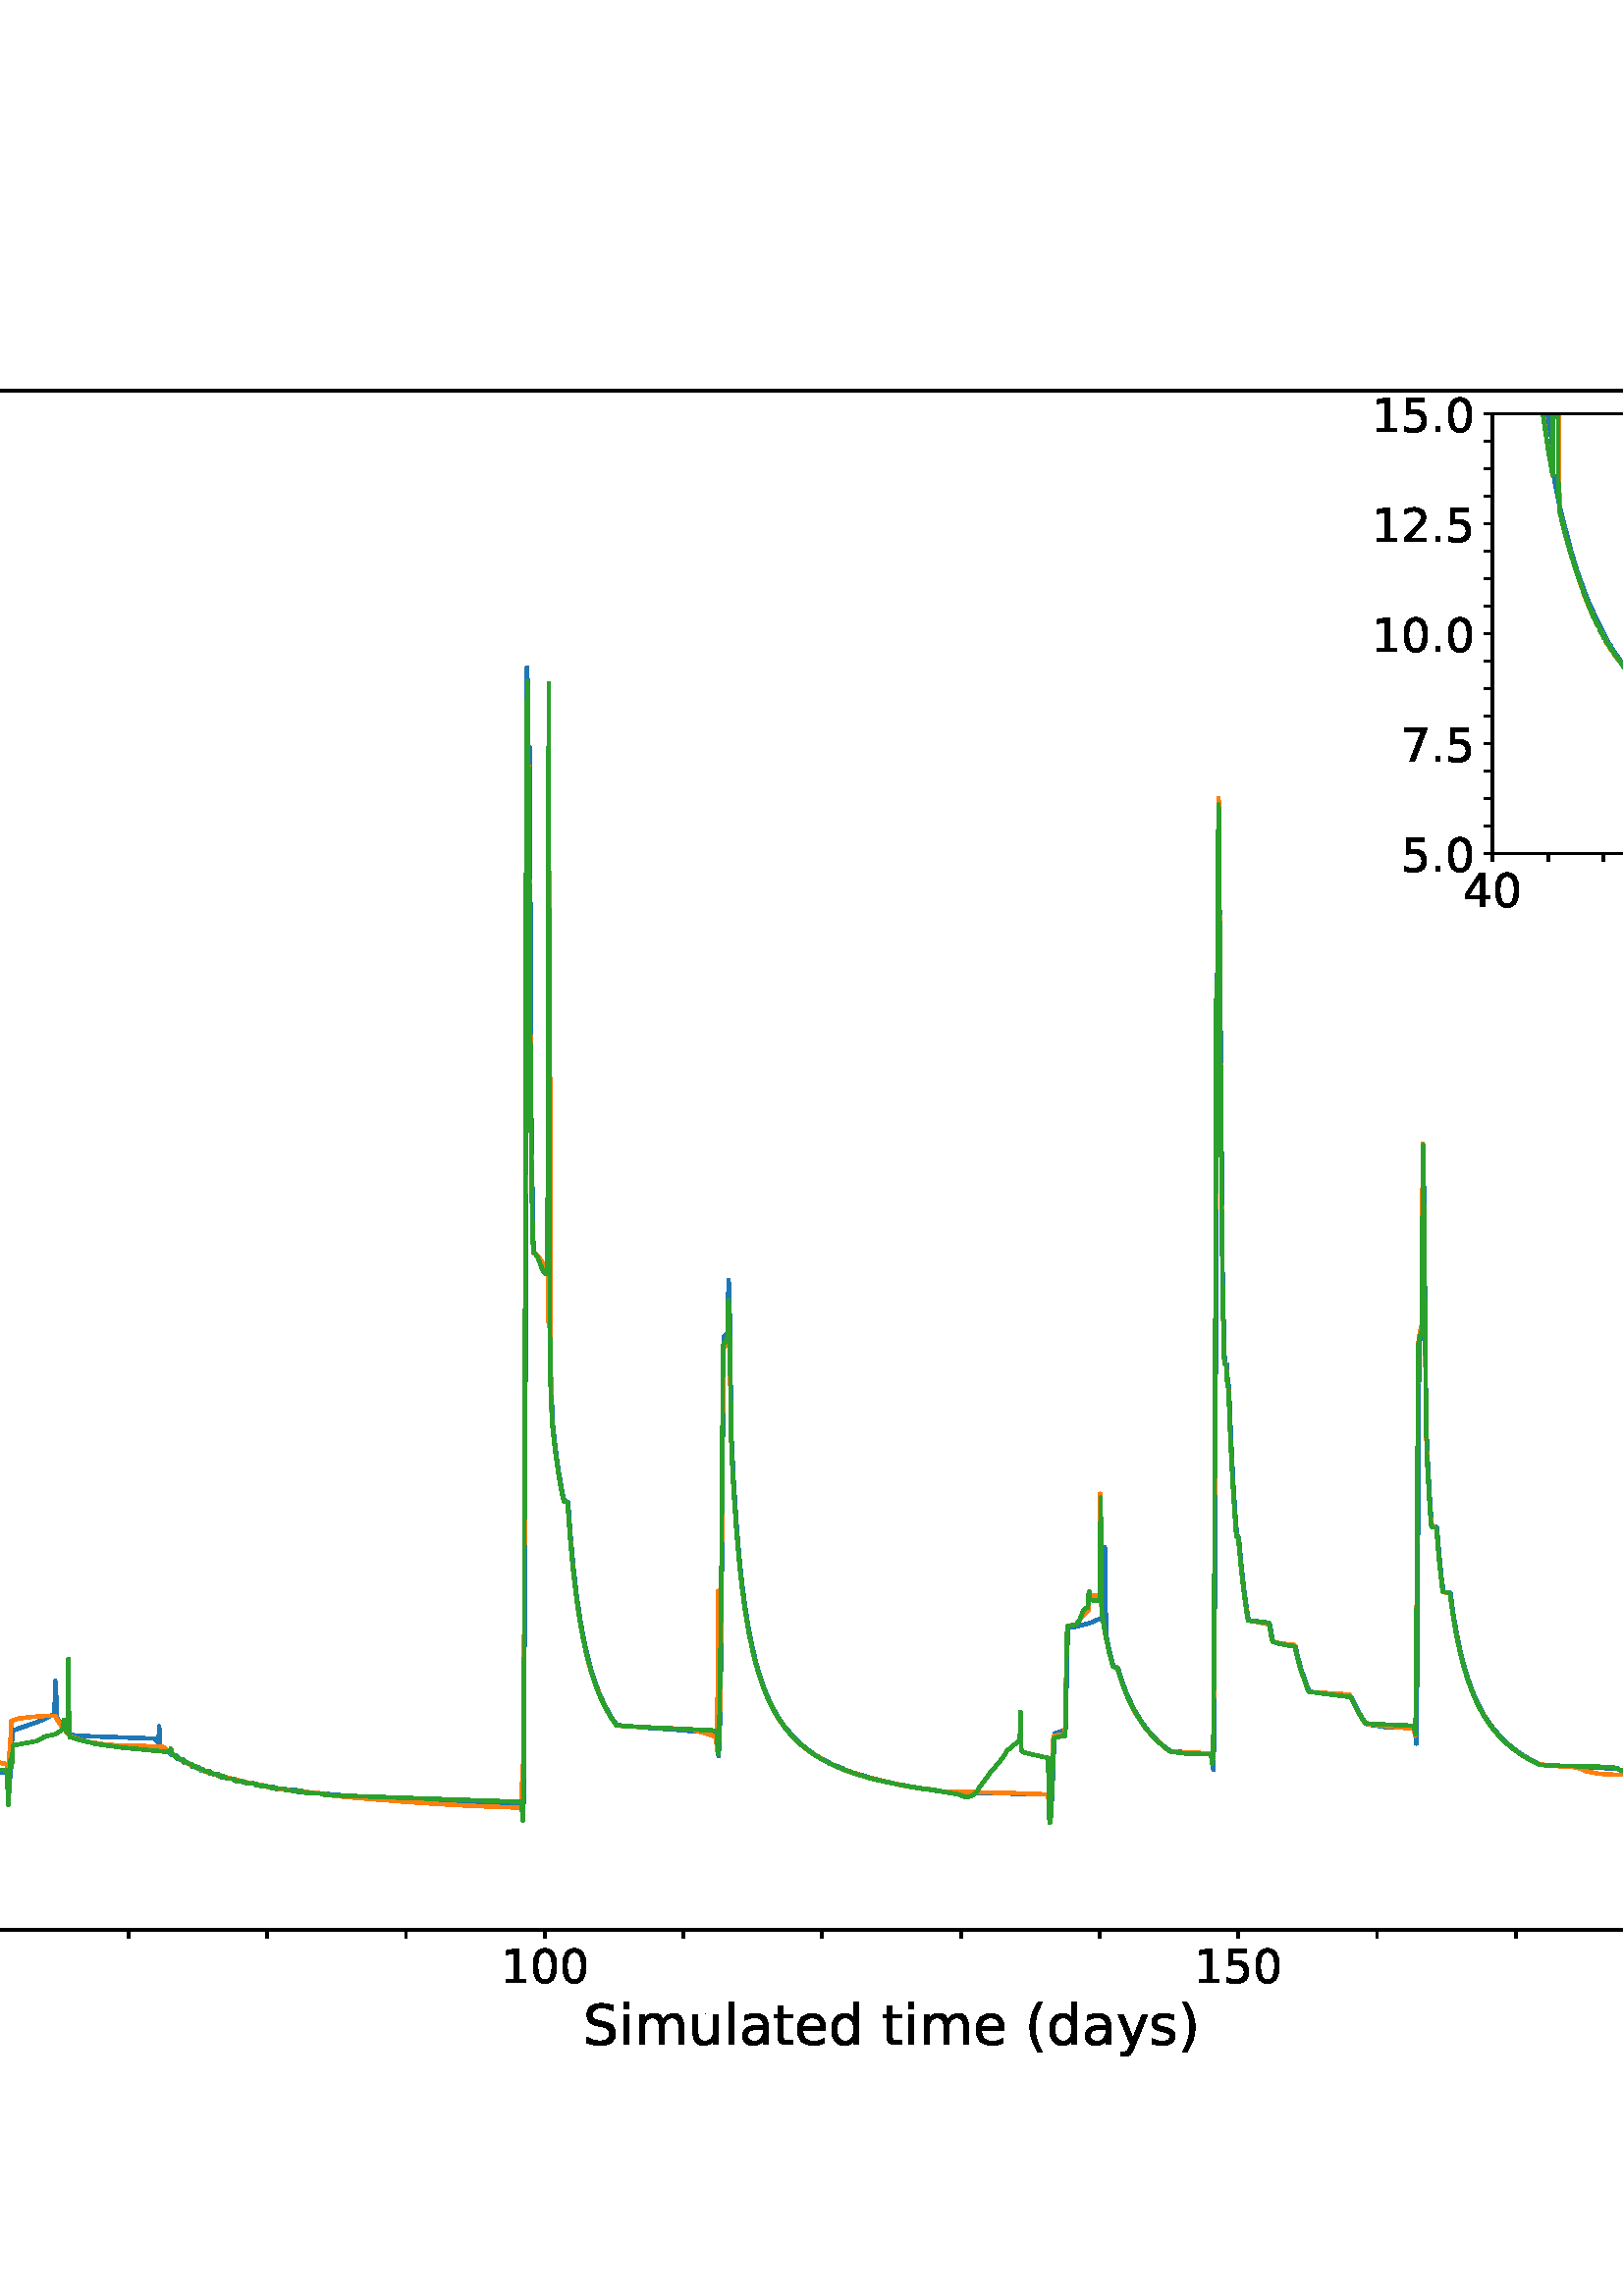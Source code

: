 %!PS-Adobe-3.0 EPSF-3.0
%%Orientation: portrait
%%BoundingBox: -385 68 997 723
%%EndComments
%%BeginProlog
/mpldict 9 dict def
mpldict begin
/m { moveto } bind def
/l { lineto } bind def
/r { rlineto } bind def
/c { curveto } bind def
/cl { closepath } bind def
/box {
m
1 index 0 r
0 exch r
neg 0 r
cl
} bind def
/clipbox {
box
clip
newpath
} bind def
%!PS-Adobe-3.0 Resource-Font
%%Copyright: Copyright (c) 2003 by Bitstream, Inc. All Rights Reserved. Copyright (c) 2006 by Tavmjong Bah. All Rights Reserved. DejaVu changes are in public domain 
25 dict begin
/_d{bind def}bind def
/_m{moveto}_d
/_l{lineto}_d
/_cl{closepath eofill}_d
/_c{curveto}_d
/_sc{7 -1 roll{setcachedevice}{pop pop pop pop pop pop}ifelse}_d
/_e{exec}_d
/FontName /DejaVuSans def
/PaintType 0 def
/FontMatrix[.001 0 0 .001 0 0]def
/FontBBox[-1021 -463 1793 1232]def
/FontType 3 def
/Encoding [ /space /parenleft /parenright /hyphen /period /zero /one /two /three /four /five /six /seven /eight /A /C /E /H /I /L /R /S /a /c /d /e /f /g /h /i /l /m /n /o /r /s /t /u /w /y /minus ] def
/FontInfo 10 dict dup begin
/FamilyName (DejaVu Sans) def
/FullName (DejaVu Sans) def
/Notice (Copyright (c) 2003 by Bitstream, Inc. All Rights Reserved. Copyright (c) 2006 by Tavmjong Bah. All Rights Reserved. DejaVu changes are in public domain ) def
/Weight (Book) def
/Version (Version 2.35) def
/ItalicAngle 0.0 def
/isFixedPitch false def
/UnderlinePosition -130 def
/UnderlineThickness 90 def
end readonly def
/CharStrings 41 dict dup begin
/space{318 0 0 0 0 0 _sc
}_d
/parenleft{390 0 86 -131 310 759 _sc
310 759 _m
266 683 234 609 213 536 _c
191 463 181 389 181 314 _c
181 238 191 164 213 91 _c
234 17 266 -56 310 -131 _c
232 -131 _l
183 -54 146 20 122 94 _c
98 168 86 241 86 314 _c
86 386 98 459 122 533 _c
146 607 182 682 232 759 _c
310 759 _l
_cl}_d
/parenright{390 0 80 -131 304 759 _sc
80 759 _m
158 759 _l
206 682 243 607 267 533 _c
291 459 304 386 304 314 _c
304 241 291 168 267 94 _c
243 20 206 -54 158 -131 _c
80 -131 _l
123 -56 155 17 177 91 _c
198 164 209 238 209 314 _c
209 389 198 463 177 536 _c
155 609 123 683 80 759 _c
_cl}_d
/hyphen{361 0 49 234 312 314 _sc
49 314 _m
312 314 _l
312 234 _l
49 234 _l
49 314 _l
_cl}_d
/period{318 0 107 0 210 124 _sc
107 124 _m
210 124 _l
210 0 _l
107 0 _l
107 124 _l
_cl}_d
/zero{636 0 66 -13 570 742 _sc
318 664 _m
267 664 229 639 203 589 _c
177 539 165 464 165 364 _c
165 264 177 189 203 139 _c
229 89 267 64 318 64 _c
369 64 407 89 433 139 _c
458 189 471 264 471 364 _c
471 464 458 539 433 589 _c
407 639 369 664 318 664 _c
318 742 _m
399 742 461 709 505 645 _c
548 580 570 486 570 364 _c
570 241 548 147 505 83 _c
461 19 399 -13 318 -13 _c
236 -13 173 19 130 83 _c
87 147 66 241 66 364 _c
66 486 87 580 130 645 _c
173 709 236 742 318 742 _c
_cl}_d
/one{636 0 110 0 544 729 _sc
124 83 _m
285 83 _l
285 639 _l
110 604 _l
110 694 _l
284 729 _l
383 729 _l
383 83 _l
544 83 _l
544 0 _l
124 0 _l
124 83 _l
_cl}_d
/two{{636 0 73 0 536 742 _sc
192 83 _m
536 83 _l
536 0 _l
73 0 _l
73 83 _l
110 121 161 173 226 239 _c
290 304 331 346 348 365 _c
380 400 402 430 414 455 _c
426 479 433 504 433 528 _c
433 566 419 598 392 622 _c
365 646 330 659 286 659 _c
255 659 222 653 188 643 _c
154 632 117 616 78 594 _c
78 694 _l
118 710 155 722 189 730 _c
223 738 255 742 284 742 _c
}_e{359 742 419 723 464 685 _c
509 647 532 597 532 534 _c
532 504 526 475 515 449 _c
504 422 484 390 454 354 _c
446 344 420 317 376 272 _c
332 227 271 164 192 83 _c
_cl}_e}_d
/three{{636 0 76 -13 556 742 _sc
406 393 _m
453 383 490 362 516 330 _c
542 298 556 258 556 212 _c
556 140 531 84 482 45 _c
432 6 362 -13 271 -13 _c
240 -13 208 -10 176 -4 _c
144 1 110 10 76 22 _c
76 117 _l
103 101 133 89 166 81 _c
198 73 232 69 268 69 _c
330 69 377 81 409 105 _c
441 129 458 165 458 212 _c
458 254 443 288 413 312 _c
383 336 341 349 287 349 _c
}_e{202 349 _l
202 430 _l
291 430 _l
339 430 376 439 402 459 _c
428 478 441 506 441 543 _c
441 580 427 609 401 629 _c
374 649 336 659 287 659 _c
260 659 231 656 200 650 _c
169 644 135 635 98 623 _c
98 711 _l
135 721 170 729 203 734 _c
235 739 266 742 296 742 _c
370 742 429 725 473 691 _c
517 657 539 611 539 553 _c
539 513 527 479 504 451 _c
481 423 448 403 406 393 _c
_cl}_e}_d
/four{636 0 49 0 580 729 _sc
378 643 _m
129 254 _l
378 254 _l
378 643 _l
352 729 _m
476 729 _l
476 254 _l
580 254 _l
580 172 _l
476 172 _l
476 0 _l
378 0 _l
378 172 _l
49 172 _l
49 267 _l
352 729 _l
_cl}_d
/five{{636 0 77 -13 549 729 _sc
108 729 _m
495 729 _l
495 646 _l
198 646 _l
198 467 _l
212 472 227 476 241 478 _c
255 480 270 482 284 482 _c
365 482 429 459 477 415 _c
525 370 549 310 549 234 _c
549 155 524 94 475 51 _c
426 8 357 -13 269 -13 _c
238 -13 207 -10 175 -6 _c
143 -1 111 6 77 17 _c
77 116 _l
106 100 136 88 168 80 _c
199 72 232 69 267 69 _c
}_e{323 69 368 83 401 113 _c
433 143 450 183 450 234 _c
450 284 433 324 401 354 _c
368 384 323 399 267 399 _c
241 399 214 396 188 390 _c
162 384 135 375 108 363 _c
108 729 _l
_cl}_e}_d
/six{{636 0 70 -13 573 742 _sc
330 404 _m
286 404 251 388 225 358 _c
199 328 186 286 186 234 _c
186 181 199 139 225 109 _c
251 79 286 64 330 64 _c
374 64 409 79 435 109 _c
461 139 474 181 474 234 _c
474 286 461 328 435 358 _c
409 388 374 404 330 404 _c
526 713 _m
526 623 _l
501 635 476 644 451 650 _c
425 656 400 659 376 659 _c
310 659 260 637 226 593 _c
}_e{192 549 172 482 168 394 _c
187 422 211 444 240 459 _c
269 474 301 482 336 482 _c
409 482 467 459 509 415 _c
551 371 573 310 573 234 _c
573 159 550 99 506 54 _c
462 9 403 -13 330 -13 _c
246 -13 181 19 137 83 _c
92 147 70 241 70 364 _c
70 479 97 571 152 639 _c
206 707 280 742 372 742 _c
396 742 421 739 447 735 _c
472 730 498 723 526 713 _c
_cl}_e}_d
/seven{636 0 82 0 551 729 _sc
82 729 _m
551 729 _l
551 687 _l
286 0 _l
183 0 _l
432 646 _l
82 646 _l
82 729 _l
_cl}_d
/eight{{636 0 68 -13 568 742 _sc
318 346 _m
271 346 234 333 207 308 _c
180 283 167 249 167 205 _c
167 161 180 126 207 101 _c
234 76 271 64 318 64 _c
364 64 401 76 428 102 _c
455 127 469 161 469 205 _c
469 249 455 283 429 308 _c
402 333 365 346 318 346 _c
219 388 _m
177 398 144 418 120 447 _c
96 476 85 511 85 553 _c
85 611 105 657 147 691 _c
188 725 245 742 318 742 _c
}_e{390 742 447 725 489 691 _c
530 657 551 611 551 553 _c
551 511 539 476 515 447 _c
491 418 459 398 417 388 _c
464 377 501 355 528 323 _c
554 291 568 251 568 205 _c
568 134 546 80 503 43 _c
459 5 398 -13 318 -13 _c
237 -13 175 5 132 43 _c
89 80 68 134 68 205 _c
68 251 81 291 108 323 _c
134 355 171 377 219 388 _c
183 544 _m
183 506 194 476 218 455 _c
}_e{242 434 275 424 318 424 _c
360 424 393 434 417 455 _c
441 476 453 506 453 544 _c
453 582 441 611 417 632 _c
393 653 360 664 318 664 _c
275 664 242 653 218 632 _c
194 611 183 582 183 544 _c
_cl}_e}_d
/A{684 0 8 0 676 729 _sc
342 632 _m
208 269 _l
476 269 _l
342 632 _l
286 729 _m
398 729 _l
676 0 _l
573 0 _l
507 187 _l
178 187 _l
112 0 _l
8 0 _l
286 729 _l
_cl}_d
/C{{698 0 56 -13 644 742 _sc
644 673 _m
644 569 _l
610 599 575 622 537 638 _c
499 653 460 661 418 661 _c
334 661 270 635 226 584 _c
182 533 160 460 160 364 _c
160 268 182 194 226 143 _c
270 92 334 67 418 67 _c
460 67 499 74 537 90 _c
575 105 610 128 644 159 _c
644 56 _l
609 32 572 15 534 4 _c
496 -7 455 -13 412 -13 _c
302 -13 215 20 151 87 _c
}_e{87 154 56 246 56 364 _c
56 481 87 573 151 641 _c
215 708 302 742 412 742 _c
456 742 497 736 535 725 _c
573 713 610 696 644 673 _c
_cl}_e}_d
/E{632 0 98 0 568 729 _sc
98 729 _m
559 729 _l
559 646 _l
197 646 _l
197 430 _l
544 430 _l
544 347 _l
197 347 _l
197 83 _l
568 83 _l
568 0 _l
98 0 _l
98 729 _l
_cl}_d
/H{752 0 98 0 654 729 _sc
98 729 _m
197 729 _l
197 430 _l
555 430 _l
555 729 _l
654 729 _l
654 0 _l
555 0 _l
555 347 _l
197 347 _l
197 0 _l
98 0 _l
98 729 _l
_cl}_d
/I{295 0 98 0 197 729 _sc
98 729 _m
197 729 _l
197 0 _l
98 0 _l
98 729 _l
_cl}_d
/L{557 0 98 0 552 729 _sc
98 729 _m
197 729 _l
197 83 _l
552 83 _l
552 0 _l
98 0 _l
98 729 _l
_cl}_d
/R{{695 0 98 0 666 729 _sc
444 342 _m
465 334 486 319 506 296 _c
526 272 546 240 566 199 _c
666 0 _l
560 0 _l
467 187 _l
443 235 419 268 397 284 _c
374 300 343 308 304 308 _c
197 308 _l
197 0 _l
98 0 _l
98 729 _l
321 729 _l
404 729 466 711 507 677 _c
548 642 569 589 569 519 _c
569 473 558 434 537 404 _c
515 374 484 353 444 342 _c
197 648 _m
197 389 _l
321 389 _l
}_e{368 389 404 400 428 422 _c
452 444 465 476 465 519 _c
465 561 452 593 428 615 _c
404 637 368 648 321 648 _c
197 648 _l
_cl}_e}_d
/S{{635 0 66 -13 579 742 _sc
535 705 _m
535 609 _l
497 627 462 640 429 649 _c
395 657 363 662 333 662 _c
279 662 237 651 208 631 _c
179 610 165 580 165 542 _c
165 510 174 485 194 469 _c
213 452 250 439 304 429 _c
364 417 _l
437 403 491 378 526 343 _c
561 307 579 260 579 201 _c
579 130 555 77 508 41 _c
460 5 391 -13 300 -13 _c
265 -13 228 -9 189 -2 _c
}_e{150 5 110 16 69 32 _c
69 134 _l
109 111 148 94 186 83 _c
224 71 262 66 300 66 _c
356 66 399 77 430 99 _c
460 121 476 152 476 194 _c
476 230 465 258 443 278 _c
421 298 385 313 335 323 _c
275 335 _l
201 349 148 372 115 404 _c
82 435 66 478 66 534 _c
66 598 88 649 134 686 _c
179 723 242 742 322 742 _c
356 742 390 739 426 733 _c
461 727 497 717 535 705 _c
}_e{_cl}_e}_d
/a{{613 0 60 -13 522 560 _sc
343 275 _m
270 275 220 266 192 250 _c
164 233 150 205 150 165 _c
150 133 160 107 181 89 _c
202 70 231 61 267 61 _c
317 61 357 78 387 114 _c
417 149 432 196 432 255 _c
432 275 _l
343 275 _l
522 312 _m
522 0 _l
432 0 _l
432 83 _l
411 49 385 25 355 10 _c
325 -5 287 -13 243 -13 _c
187 -13 142 2 109 33 _c
76 64 60 106 60 159 _c
}_e{60 220 80 266 122 298 _c
163 329 224 345 306 345 _c
432 345 _l
432 354 _l
432 395 418 427 391 450 _c
364 472 326 484 277 484 _c
245 484 215 480 185 472 _c
155 464 127 453 100 439 _c
100 522 _l
132 534 164 544 195 550 _c
226 556 256 560 286 560 _c
365 560 424 539 463 498 _c
502 457 522 395 522 312 _c
_cl}_e}_d
/c{{550 0 55 -13 488 560 _sc
488 526 _m
488 442 _l
462 456 437 466 411 473 _c
385 480 360 484 334 484 _c
276 484 230 465 198 428 _c
166 391 150 339 150 273 _c
150 206 166 154 198 117 _c
230 80 276 62 334 62 _c
360 62 385 65 411 72 _c
437 79 462 90 488 104 _c
488 21 _l
462 9 436 0 410 -5 _c
383 -10 354 -13 324 -13 _c
242 -13 176 12 128 64 _c
}_e{79 115 55 185 55 273 _c
55 362 79 432 128 483 _c
177 534 244 560 330 560 _c
358 560 385 557 411 551 _c
437 545 463 537 488 526 _c
_cl}_e}_d
/d{{635 0 55 -13 544 760 _sc
454 464 _m
454 760 _l
544 760 _l
544 0 _l
454 0 _l
454 82 _l
435 49 411 25 382 10 _c
353 -5 319 -13 279 -13 _c
213 -13 159 13 117 65 _c
75 117 55 187 55 273 _c
55 359 75 428 117 481 _c
159 533 213 560 279 560 _c
319 560 353 552 382 536 _c
411 520 435 496 454 464 _c
148 273 _m
148 207 161 155 188 117 _c
215 79 253 61 301 61 _c
}_e{348 61 385 79 413 117 _c
440 155 454 207 454 273 _c
454 339 440 390 413 428 _c
385 466 348 485 301 485 _c
253 485 215 466 188 428 _c
161 390 148 339 148 273 _c
_cl}_e}_d
/e{{615 0 55 -13 562 560 _sc
562 296 _m
562 252 _l
149 252 _l
153 190 171 142 205 110 _c
238 78 284 62 344 62 _c
378 62 412 66 444 74 _c
476 82 509 95 541 113 _c
541 28 _l
509 14 476 3 442 -3 _c
408 -9 373 -13 339 -13 _c
251 -13 182 12 131 62 _c
80 112 55 181 55 268 _c
55 357 79 428 127 481 _c
175 533 241 560 323 560 _c
397 560 455 536 498 489 _c
}_e{540 441 562 377 562 296 _c
472 322 _m
471 371 457 410 431 440 _c
404 469 368 484 324 484 _c
274 484 234 469 204 441 _c
174 413 156 373 152 322 _c
472 322 _l
_cl}_e}_d
/f{352 0 23 0 371 760 _sc
371 760 _m
371 685 _l
285 685 _l
253 685 230 678 218 665 _c
205 652 199 629 199 595 _c
199 547 _l
347 547 _l
347 477 _l
199 477 _l
199 0 _l
109 0 _l
109 477 _l
23 477 _l
23 547 _l
109 547 _l
109 585 _l
109 645 123 690 151 718 _c
179 746 224 760 286 760 _c
371 760 _l
_cl}_d
/g{{635 0 55 -207 544 560 _sc
454 280 _m
454 344 440 395 414 431 _c
387 467 349 485 301 485 _c
253 485 215 467 188 431 _c
161 395 148 344 148 280 _c
148 215 161 165 188 129 _c
215 93 253 75 301 75 _c
349 75 387 93 414 129 _c
440 165 454 215 454 280 _c
544 68 _m
544 -24 523 -93 482 -139 _c
440 -184 377 -207 292 -207 _c
260 -207 231 -204 203 -200 _c
175 -195 147 -188 121 -178 _c
}_e{121 -91 _l
147 -105 173 -115 199 -122 _c
225 -129 251 -133 278 -133 _c
336 -133 380 -117 410 -87 _c
439 -56 454 -10 454 52 _c
454 96 _l
435 64 411 40 382 24 _c
353 8 319 0 279 0 _c
211 0 157 25 116 76 _c
75 127 55 195 55 280 _c
55 364 75 432 116 483 _c
157 534 211 560 279 560 _c
319 560 353 552 382 536 _c
411 520 435 496 454 464 _c
454 547 _l
544 547 _l
}_e{544 68 _l
_cl}_e}_d
/h{634 0 91 0 549 760 _sc
549 330 _m
549 0 _l
459 0 _l
459 327 _l
459 379 448 417 428 443 _c
408 469 378 482 338 482 _c
289 482 251 466 223 435 _c
195 404 181 362 181 309 _c
181 0 _l
91 0 _l
91 760 _l
181 760 _l
181 462 _l
202 494 227 519 257 535 _c
286 551 320 560 358 560 _c
420 560 468 540 500 501 _c
532 462 549 405 549 330 _c
_cl}_d
/i{278 0 94 0 184 760 _sc
94 547 _m
184 547 _l
184 0 _l
94 0 _l
94 547 _l
94 760 _m
184 760 _l
184 646 _l
94 646 _l
94 760 _l
_cl}_d
/l{278 0 94 0 184 760 _sc
94 760 _m
184 760 _l
184 0 _l
94 0 _l
94 760 _l
_cl}_d
/m{{974 0 91 0 889 560 _sc
520 442 _m
542 482 569 511 600 531 _c
631 550 668 560 711 560 _c
767 560 811 540 842 500 _c
873 460 889 403 889 330 _c
889 0 _l
799 0 _l
799 327 _l
799 379 789 418 771 444 _c
752 469 724 482 686 482 _c
639 482 602 466 575 435 _c
548 404 535 362 535 309 _c
535 0 _l
445 0 _l
445 327 _l
445 379 435 418 417 444 _c
398 469 369 482 331 482 _c
}_e{285 482 248 466 221 435 _c
194 404 181 362 181 309 _c
181 0 _l
91 0 _l
91 547 _l
181 547 _l
181 462 _l
201 495 226 520 255 536 _c
283 552 317 560 357 560 _c
397 560 430 550 458 530 _c
486 510 506 480 520 442 _c
_cl}_e}_d
/n{634 0 91 0 549 560 _sc
549 330 _m
549 0 _l
459 0 _l
459 327 _l
459 379 448 417 428 443 _c
408 469 378 482 338 482 _c
289 482 251 466 223 435 _c
195 404 181 362 181 309 _c
181 0 _l
91 0 _l
91 547 _l
181 547 _l
181 462 _l
202 494 227 519 257 535 _c
286 551 320 560 358 560 _c
420 560 468 540 500 501 _c
532 462 549 405 549 330 _c
_cl}_d
/o{612 0 55 -13 557 560 _sc
306 484 _m
258 484 220 465 192 427 _c
164 389 150 338 150 273 _c
150 207 163 156 191 118 _c
219 80 257 62 306 62 _c
354 62 392 80 420 118 _c
448 156 462 207 462 273 _c
462 337 448 389 420 427 _c
392 465 354 484 306 484 _c
306 560 _m
384 560 445 534 490 484 _c
534 433 557 363 557 273 _c
557 183 534 113 490 63 _c
445 12 384 -13 306 -13 _c
227 -13 165 12 121 63 _c
77 113 55 183 55 273 _c
55 363 77 433 121 484 _c
165 534 227 560 306 560 _c
_cl}_d
/r{411 0 91 0 411 560 _sc
411 463 _m
401 469 390 473 378 476 _c
366 478 353 480 339 480 _c
288 480 249 463 222 430 _c
194 397 181 350 181 288 _c
181 0 _l
91 0 _l
91 547 _l
181 547 _l
181 462 _l
199 495 224 520 254 536 _c
284 552 321 560 365 560 _c
371 560 378 559 386 559 _c
393 558 401 557 411 555 _c
411 463 _l
_cl}_d
/s{{521 0 54 -13 472 560 _sc
443 531 _m
443 446 _l
417 458 391 468 364 475 _c
336 481 308 485 279 485 _c
234 485 200 478 178 464 _c
156 450 145 430 145 403 _c
145 382 153 366 169 354 _c
185 342 217 330 265 320 _c
296 313 _l
360 299 405 279 432 255 _c
458 230 472 195 472 151 _c
472 100 452 60 412 31 _c
372 1 316 -13 246 -13 _c
216 -13 186 -10 154 -5 _c
}_e{122 0 89 8 54 20 _c
54 113 _l
87 95 120 82 152 74 _c
184 65 216 61 248 61 _c
290 61 323 68 346 82 _c
368 96 380 117 380 144 _c
380 168 371 187 355 200 _c
339 213 303 226 247 238 _c
216 245 _l
160 257 119 275 95 299 _c
70 323 58 356 58 399 _c
58 450 76 490 112 518 _c
148 546 200 560 268 560 _c
301 560 332 557 362 552 _c
391 547 418 540 443 531 _c
}_e{_cl}_e}_d
/t{392 0 27 0 368 702 _sc
183 702 _m
183 547 _l
368 547 _l
368 477 _l
183 477 _l
183 180 _l
183 135 189 106 201 94 _c
213 81 238 75 276 75 _c
368 75 _l
368 0 _l
276 0 _l
206 0 158 13 132 39 _c
106 65 93 112 93 180 _c
93 477 _l
27 477 _l
27 547 _l
93 547 _l
93 702 _l
183 702 _l
_cl}_d
/u{634 0 85 -13 543 560 _sc
85 216 _m
85 547 _l
175 547 _l
175 219 _l
175 167 185 129 205 103 _c
225 77 255 64 296 64 _c
344 64 383 79 411 110 _c
439 141 453 183 453 237 _c
453 547 _l
543 547 _l
543 0 _l
453 0 _l
453 84 _l
431 50 405 26 377 10 _c
348 -5 315 -13 277 -13 _c
214 -13 166 6 134 45 _c
101 83 85 140 85 216 _c
311 560 _m
311 560 _l
_cl}_d
/w{818 0 42 0 776 547 _sc
42 547 _m
132 547 _l
244 120 _l
356 547 _l
462 547 _l
574 120 _l
686 547 _l
776 547 _l
633 0 _l
527 0 _l
409 448 _l
291 0 _l
185 0 _l
42 547 _l
_cl}_d
/y{592 0 30 -207 562 547 _sc
322 -50 _m
296 -114 271 -157 247 -177 _c
223 -197 191 -207 151 -207 _c
79 -207 _l
79 -132 _l
132 -132 _l
156 -132 175 -126 189 -114 _c
203 -102 218 -75 235 -31 _c
251 9 _l
30 547 _l
125 547 _l
296 119 _l
467 547 _l
562 547 _l
322 -50 _l
_cl}_d
/minus{838 0 106 272 732 355 _sc
106 355 _m
732 355 _l
732 272 _l
106 272 _l
106 355 _l
_cl}_d
end readonly def

/BuildGlyph
 {exch begin
 CharStrings exch
 2 copy known not{pop /.notdef}if
 true 3 1 roll get exec
 end}_d

/BuildChar {
 1 index /Encoding get exch get
 1 index /BuildGlyph get exec
}_d

FontName currentdict end definefont pop
%!PS-Adobe-3.0 Resource-Font
%%Copyright: Copyright (c) 2003 by Bitstream, Inc. All Rights Reserved. Copyright (c) 2006 by Tavmjong Bah. All Rights Reserved. DejaVu changes are in public domain 
25 dict begin
/_d{bind def}bind def
/_m{moveto}_d
/_l{lineto}_d
/_cl{closepath eofill}_d
/_c{curveto}_d
/_sc{7 -1 roll{setcachedevice}{pop pop pop pop pop pop}ifelse}_d
/_e{exec}_d
/FontName /DejaVuSans-Oblique def
/PaintType 0 def
/FontMatrix[.001 0 0 .001 0 0]def
/FontBBox[-1016 -350 1659 1068]def
/FontType 3 def
/Encoding [ /m /s ] def
/FontInfo 10 dict dup begin
/FamilyName (DejaVu Sans) def
/FullName (DejaVu Sans Oblique) def
/Notice (Copyright (c) 2003 by Bitstream, Inc. All Rights Reserved. Copyright (c) 2006 by Tavmjong Bah. All Rights Reserved. DejaVu changes are in public domain ) def
/Weight (Oblique) def
/Version (Version 2.35) def
/ItalicAngle -11.0 def
/isFixedPitch false def
/UnderlinePosition -130 def
/UnderlineThickness 90 def
end readonly def
/CharStrings 2 dict dup begin
/m{{974 0 35 0 906 560 _sc
898 330 _m
834 0 _l
744 0 _l
807 327 _l
809 341 811 353 813 363 _c
814 373 815 381 815 389 _c
815 418 806 441 790 457 _c
774 473 751 482 722 482 _c
678 482 639 465 605 433 _c
571 400 549 357 539 305 _c
479 0 _l
389 0 _l
453 327 _l
455 339 457 350 459 360 _c
460 370 461 380 461 388 _c
461 418 452 441 436 457 _c
420 473 397 482 369 482 _c
}_e{325 482 285 465 251 433 _c
217 400 195 357 185 305 _c
125 0 _l
35 0 _l
142 547 _l
232 547 _l
215 462 _l
239 494 267 518 300 535 _c
333 551 368 560 406 560 _c
445 560 477 549 503 529 _c
529 508 544 479 550 442 _c
577 480 609 510 645 530 _c
681 550 719 560 759 560 _c
805 560 841 546 867 519 _c
893 492 906 454 906 405 _c
906 394 905 382 904 369 _c
}_e{902 356 900 343 898 330 _c
_cl}_e}_d
/s{{521 0 11 -13 500 560 _sc
500 531 _m
483 446 _l
459 458 433 468 407 475 _c
381 481 354 485 326 485 _c
278 485 241 477 214 461 _c
187 445 174 423 174 395 _c
174 363 205 338 269 321 _c
273 319 277 318 279 318 _c
308 309 _l
368 292 408 274 428 256 _c
448 238 458 213 458 182 _c
458 124 435 77 389 41 _c
343 5 282 -13 208 -13 _c
179 -13 149 -10 117 -5 _c
}_e{85 0 49 8 11 20 _c
29 113 _l
61 95 94 82 126 74 _c
158 65 188 61 218 61 _c
262 61 297 70 325 89 _c
352 108 366 132 366 161 _c
366 192 330 217 258 237 _c
249 239 _l
218 247 _l
172 259 138 274 117 294 _c
96 314 86 339 86 370 _c
86 428 107 475 151 509 _c
195 543 254 560 330 560 _c
360 560 389 557 417 552 _c
445 547 472 540 500 531 _c
_cl}_e}_d
end readonly def

/BuildGlyph
 {exch begin
 CharStrings exch
 2 copy known not{pop /.notdef}if
 true 3 1 roll get exec
 end}_d

/BuildChar {
 1 index /Encoding get exch get
 1 index /BuildGlyph get exec
}_d

FontName currentdict end definefont pop
end
%%EndProlog
mpldict begin
-385.2 68.04 translate
1382.4 655.92 0 0 clipbox
gsave
0 0 m
1382.4 0 l
1382.4 655.92 l
0 655.92 l
cl
1.000 setgray
fill
grestore
gsave
76.308 66.3 m
1347.84 66.3 l
1347.84 630.72 l
76.308 630.72 l
cl
1.000 setgray
fill
grestore
1.000 setlinewidth
1 setlinejoin
0 setlinecap
[] 0 setdash
0.000 setgray
gsave
/o {
gsave
newpath
translate
1.0 setlinewidth
1 setlinejoin
0 setlinecap
0 0 m
0 -3 l

gsave
0.000 setgray
fill
grestore
stroke
grestore
} bind def
76.308 66.3 o
grestore
/DejaVuSans findfont
17.000 scalefont
setfont
gsave
70.902 46.878 translate
0.0 rotate
0.0 0.0 m /zero glyphshow
grestore
gsave
/o {
gsave
newpath
translate
1.0 setlinewidth
1 setlinejoin
0 setlinecap
0 0 m
0 -3 l

gsave
0.000 setgray
fill
grestore
stroke
grestore
} bind def
330.614 66.3 o
grestore
gsave
319.802 46.878 translate
0.0 rotate
0.0 0.0 m /five glyphshow
10.816 0.0 m /zero glyphshow
grestore
gsave
/o {
gsave
newpath
translate
1.0 setlinewidth
1 setlinejoin
0 setlinecap
0 0 m
0 -3 l

gsave
0.000 setgray
fill
grestore
stroke
grestore
} bind def
584.921 66.3 o
grestore
gsave
568.702 46.878 translate
0.0 rotate
0.0 0.0 m /one glyphshow
10.816 0.0 m /zero glyphshow
21.632 0.0 m /zero glyphshow
grestore
gsave
/o {
gsave
newpath
translate
1.0 setlinewidth
1 setlinejoin
0 setlinecap
0 0 m
0 -3 l

gsave
0.000 setgray
fill
grestore
stroke
grestore
} bind def
839.227 66.3 o
grestore
gsave
823.008 46.878 translate
0.0 rotate
0.0 0.0 m /one glyphshow
10.816 0.0 m /five glyphshow
21.632 0.0 m /zero glyphshow
grestore
gsave
/o {
gsave
newpath
translate
1.0 setlinewidth
1 setlinejoin
0 setlinecap
0 0 m
0 -3 l

gsave
0.000 setgray
fill
grestore
stroke
grestore
} bind def
1093.53 66.3 o
grestore
gsave
1077.315 46.878 translate
0.0 rotate
0.0 0.0 m /two glyphshow
10.816 0.0 m /zero glyphshow
21.632 0.0 m /zero glyphshow
grestore
gsave
/o {
gsave
newpath
translate
1.0 setlinewidth
1 setlinejoin
0 setlinecap
0 0 m
0 -3 l

gsave
0.000 setgray
fill
grestore
stroke
grestore
} bind def
1347.84 66.3 o
grestore
gsave
1331.621 46.878 translate
0.0 rotate
0.0 0.0 m /two glyphshow
10.816 0.0 m /five glyphshow
21.632 0.0 m /zero glyphshow
grestore
gsave
/o {
gsave
newpath
translate
1.0 setlinewidth
1 setlinejoin
0 setlinecap
0 0 m
0 -3 l

gsave
0.000 setgray
fill
grestore
stroke
grestore
} bind def
127.169 66.3 o
grestore
gsave
/o {
gsave
newpath
translate
1.0 setlinewidth
1 setlinejoin
0 setlinecap
0 0 m
0 -3 l

gsave
0.000 setgray
fill
grestore
stroke
grestore
} bind def
178.031 66.3 o
grestore
gsave
/o {
gsave
newpath
translate
1.0 setlinewidth
1 setlinejoin
0 setlinecap
0 0 m
0 -3 l

gsave
0.000 setgray
fill
grestore
stroke
grestore
} bind def
228.892 66.3 o
grestore
gsave
/o {
gsave
newpath
translate
1.0 setlinewidth
1 setlinejoin
0 setlinecap
0 0 m
0 -3 l

gsave
0.000 setgray
fill
grestore
stroke
grestore
} bind def
279.753 66.3 o
grestore
gsave
/o {
gsave
newpath
translate
1.0 setlinewidth
1 setlinejoin
0 setlinecap
0 0 m
0 -3 l

gsave
0.000 setgray
fill
grestore
stroke
grestore
} bind def
381.476 66.3 o
grestore
gsave
/o {
gsave
newpath
translate
1.0 setlinewidth
1 setlinejoin
0 setlinecap
0 0 m
0 -3 l

gsave
0.000 setgray
fill
grestore
stroke
grestore
} bind def
432.337 66.3 o
grestore
gsave
/o {
gsave
newpath
translate
1.0 setlinewidth
1 setlinejoin
0 setlinecap
0 0 m
0 -3 l

gsave
0.000 setgray
fill
grestore
stroke
grestore
} bind def
483.198 66.3 o
grestore
gsave
/o {
gsave
newpath
translate
1.0 setlinewidth
1 setlinejoin
0 setlinecap
0 0 m
0 -3 l

gsave
0.000 setgray
fill
grestore
stroke
grestore
} bind def
534.06 66.3 o
grestore
gsave
/o {
gsave
newpath
translate
1.0 setlinewidth
1 setlinejoin
0 setlinecap
0 0 m
0 -3 l

gsave
0.000 setgray
fill
grestore
stroke
grestore
} bind def
635.782 66.3 o
grestore
gsave
/o {
gsave
newpath
translate
1.0 setlinewidth
1 setlinejoin
0 setlinecap
0 0 m
0 -3 l

gsave
0.000 setgray
fill
grestore
stroke
grestore
} bind def
686.643 66.3 o
grestore
gsave
/o {
gsave
newpath
translate
1.0 setlinewidth
1 setlinejoin
0 setlinecap
0 0 m
0 -3 l

gsave
0.000 setgray
fill
grestore
stroke
grestore
} bind def
737.505 66.3 o
grestore
gsave
/o {
gsave
newpath
translate
1.0 setlinewidth
1 setlinejoin
0 setlinecap
0 0 m
0 -3 l

gsave
0.000 setgray
fill
grestore
stroke
grestore
} bind def
788.366 66.3 o
grestore
gsave
/o {
gsave
newpath
translate
1.0 setlinewidth
1 setlinejoin
0 setlinecap
0 0 m
0 -3 l

gsave
0.000 setgray
fill
grestore
stroke
grestore
} bind def
890.088 66.3 o
grestore
gsave
/o {
gsave
newpath
translate
1.0 setlinewidth
1 setlinejoin
0 setlinecap
0 0 m
0 -3 l

gsave
0.000 setgray
fill
grestore
stroke
grestore
} bind def
940.95 66.3 o
grestore
gsave
/o {
gsave
newpath
translate
1.0 setlinewidth
1 setlinejoin
0 setlinecap
0 0 m
0 -3 l

gsave
0.000 setgray
fill
grestore
stroke
grestore
} bind def
991.811 66.3 o
grestore
gsave
/o {
gsave
newpath
translate
1.0 setlinewidth
1 setlinejoin
0 setlinecap
0 0 m
0 -3 l

gsave
0.000 setgray
fill
grestore
stroke
grestore
} bind def
1042.67 66.3 o
grestore
gsave
/o {
gsave
newpath
translate
1.0 setlinewidth
1 setlinejoin
0 setlinecap
0 0 m
0 -3 l

gsave
0.000 setgray
fill
grestore
stroke
grestore
} bind def
1144.39 66.3 o
grestore
gsave
/o {
gsave
newpath
translate
1.0 setlinewidth
1 setlinejoin
0 setlinecap
0 0 m
0 -3 l

gsave
0.000 setgray
fill
grestore
stroke
grestore
} bind def
1195.26 66.3 o
grestore
gsave
/o {
gsave
newpath
translate
1.0 setlinewidth
1 setlinejoin
0 setlinecap
0 0 m
0 -3 l

gsave
0.000 setgray
fill
grestore
stroke
grestore
} bind def
1246.12 66.3 o
grestore
gsave
/o {
gsave
newpath
translate
1.0 setlinewidth
1 setlinejoin
0 setlinecap
0 0 m
0 -3 l

gsave
0.000 setgray
fill
grestore
stroke
grestore
} bind def
1296.98 66.3 o
grestore
/DejaVuSans findfont
20.400 scalefont
setfont
gsave
599.105 24.144 translate
0.0 rotate
0.0 0.0 m /S glyphshow
12.933 0.0 m /i glyphshow
18.594 0.0 m /m glyphshow
38.442 0.0 m /u glyphshow
51.355 0.0 m /l glyphshow
57.016 0.0 m /a glyphshow
69.502 0.0 m /t glyphshow
77.491 0.0 m /e glyphshow
90.026 0.0 m /d glyphshow
102.959 0.0 m /space glyphshow
109.436 0.0 m /t glyphshow
117.425 0.0 m /i glyphshow
123.086 0.0 m /m glyphshow
142.933 0.0 m /e glyphshow
155.469 0.0 m /space glyphshow
161.945 0.0 m /parenleft glyphshow
169.894 0.0 m /d glyphshow
182.828 0.0 m /a glyphshow
195.313 0.0 m /y glyphshow
207.371 0.0 m /s glyphshow
217.987 0.0 m /parenright glyphshow
grestore
gsave
/o {
gsave
newpath
translate
1.0 setlinewidth
1 setlinejoin
0 setlinecap
0 0 m
-3 0 l

gsave
0.000 setgray
fill
grestore
stroke
grestore
} bind def
76.308 66.3 o
grestore
/DejaVuSans findfont
17.000 scalefont
setfont
gsave
58.995 59.839 translate
0.0 rotate
0.0 0.0 m /zero glyphshow
grestore
gsave
/o {
gsave
newpath
translate
1.0 setlinewidth
1 setlinejoin
0 setlinecap
0 0 m
-3 0 l

gsave
0.000 setgray
fill
grestore
stroke
grestore
} bind def
76.308 146.931 o
grestore
gsave
48.183 140.47 translate
0.0 rotate
0.0 0.0 m /one glyphshow
10.816 0.0 m /zero glyphshow
grestore
gsave
/o {
gsave
newpath
translate
1.0 setlinewidth
1 setlinejoin
0 setlinecap
0 0 m
-3 0 l

gsave
0.000 setgray
fill
grestore
stroke
grestore
} bind def
76.308 227.563 o
grestore
gsave
48.183 221.102 translate
0.0 rotate
0.0 0.0 m /two glyphshow
10.816 0.0 m /zero glyphshow
grestore
gsave
/o {
gsave
newpath
translate
1.0 setlinewidth
1 setlinejoin
0 setlinecap
0 0 m
-3 0 l

gsave
0.000 setgray
fill
grestore
stroke
grestore
} bind def
76.308 308.194 o
grestore
gsave
48.183 301.733 translate
0.0 rotate
0.0 0.0 m /three glyphshow
10.816 0.0 m /zero glyphshow
grestore
gsave
/o {
gsave
newpath
translate
1.0 setlinewidth
1 setlinejoin
0 setlinecap
0 0 m
-3 0 l

gsave
0.000 setgray
fill
grestore
stroke
grestore
} bind def
76.308 388.826 o
grestore
gsave
48.183 382.365 translate
0.0 rotate
0.0 0.0 m /four glyphshow
10.816 0.0 m /zero glyphshow
grestore
gsave
/o {
gsave
newpath
translate
1.0 setlinewidth
1 setlinejoin
0 setlinecap
0 0 m
-3 0 l

gsave
0.000 setgray
fill
grestore
stroke
grestore
} bind def
76.308 469.457 o
grestore
gsave
48.183 462.996 translate
0.0 rotate
0.0 0.0 m /five glyphshow
10.816 0.0 m /zero glyphshow
grestore
gsave
/o {
gsave
newpath
translate
1.0 setlinewidth
1 setlinejoin
0 setlinecap
0 0 m
-3 0 l

gsave
0.000 setgray
fill
grestore
stroke
grestore
} bind def
76.308 550.089 o
grestore
gsave
48.183 543.628 translate
0.0 rotate
0.0 0.0 m /six glyphshow
10.816 0.0 m /zero glyphshow
grestore
gsave
/o {
gsave
newpath
translate
1.0 setlinewidth
1 setlinejoin
0 setlinecap
0 0 m
-3 0 l

gsave
0.000 setgray
fill
grestore
stroke
grestore
} bind def
76.308 630.72 o
grestore
gsave
48.183 624.259 translate
0.0 rotate
0.0 0.0 m /seven glyphshow
10.816 0.0 m /zero glyphshow
grestore
gsave
/o {
gsave
newpath
translate
1.0 setlinewidth
1 setlinejoin
0 setlinecap
0 0 m
-3 0 l

gsave
0.000 setgray
fill
grestore
stroke
grestore
} bind def
76.308 82.426 o
grestore
gsave
/o {
gsave
newpath
translate
1.0 setlinewidth
1 setlinejoin
0 setlinecap
0 0 m
-3 0 l

gsave
0.000 setgray
fill
grestore
stroke
grestore
} bind def
76.308 98.553 o
grestore
gsave
/o {
gsave
newpath
translate
1.0 setlinewidth
1 setlinejoin
0 setlinecap
0 0 m
-3 0 l

gsave
0.000 setgray
fill
grestore
stroke
grestore
} bind def
76.308 114.679 o
grestore
gsave
/o {
gsave
newpath
translate
1.0 setlinewidth
1 setlinejoin
0 setlinecap
0 0 m
-3 0 l

gsave
0.000 setgray
fill
grestore
stroke
grestore
} bind def
76.308 130.805 o
grestore
gsave
/o {
gsave
newpath
translate
1.0 setlinewidth
1 setlinejoin
0 setlinecap
0 0 m
-3 0 l

gsave
0.000 setgray
fill
grestore
stroke
grestore
} bind def
76.308 163.058 o
grestore
gsave
/o {
gsave
newpath
translate
1.0 setlinewidth
1 setlinejoin
0 setlinecap
0 0 m
-3 0 l

gsave
0.000 setgray
fill
grestore
stroke
grestore
} bind def
76.308 179.184 o
grestore
gsave
/o {
gsave
newpath
translate
1.0 setlinewidth
1 setlinejoin
0 setlinecap
0 0 m
-3 0 l

gsave
0.000 setgray
fill
grestore
stroke
grestore
} bind def
76.308 195.31 o
grestore
gsave
/o {
gsave
newpath
translate
1.0 setlinewidth
1 setlinejoin
0 setlinecap
0 0 m
-3 0 l

gsave
0.000 setgray
fill
grestore
stroke
grestore
} bind def
76.308 211.437 o
grestore
gsave
/o {
gsave
newpath
translate
1.0 setlinewidth
1 setlinejoin
0 setlinecap
0 0 m
-3 0 l

gsave
0.000 setgray
fill
grestore
stroke
grestore
} bind def
76.308 243.689 o
grestore
gsave
/o {
gsave
newpath
translate
1.0 setlinewidth
1 setlinejoin
0 setlinecap
0 0 m
-3 0 l

gsave
0.000 setgray
fill
grestore
stroke
grestore
} bind def
76.308 259.815 o
grestore
gsave
/o {
gsave
newpath
translate
1.0 setlinewidth
1 setlinejoin
0 setlinecap
0 0 m
-3 0 l

gsave
0.000 setgray
fill
grestore
stroke
grestore
} bind def
76.308 275.942 o
grestore
gsave
/o {
gsave
newpath
translate
1.0 setlinewidth
1 setlinejoin
0 setlinecap
0 0 m
-3 0 l

gsave
0.000 setgray
fill
grestore
stroke
grestore
} bind def
76.308 292.068 o
grestore
gsave
/o {
gsave
newpath
translate
1.0 setlinewidth
1 setlinejoin
0 setlinecap
0 0 m
-3 0 l

gsave
0.000 setgray
fill
grestore
stroke
grestore
} bind def
76.308 324.321 o
grestore
gsave
/o {
gsave
newpath
translate
1.0 setlinewidth
1 setlinejoin
0 setlinecap
0 0 m
-3 0 l

gsave
0.000 setgray
fill
grestore
stroke
grestore
} bind def
76.308 340.447 o
grestore
gsave
/o {
gsave
newpath
translate
1.0 setlinewidth
1 setlinejoin
0 setlinecap
0 0 m
-3 0 l

gsave
0.000 setgray
fill
grestore
stroke
grestore
} bind def
76.308 356.573 o
grestore
gsave
/o {
gsave
newpath
translate
1.0 setlinewidth
1 setlinejoin
0 setlinecap
0 0 m
-3 0 l

gsave
0.000 setgray
fill
grestore
stroke
grestore
} bind def
76.308 372.699 o
grestore
gsave
/o {
gsave
newpath
translate
1.0 setlinewidth
1 setlinejoin
0 setlinecap
0 0 m
-3 0 l

gsave
0.000 setgray
fill
grestore
stroke
grestore
} bind def
76.308 404.952 o
grestore
gsave
/o {
gsave
newpath
translate
1.0 setlinewidth
1 setlinejoin
0 setlinecap
0 0 m
-3 0 l

gsave
0.000 setgray
fill
grestore
stroke
grestore
} bind def
76.308 421.078 o
grestore
gsave
/o {
gsave
newpath
translate
1.0 setlinewidth
1 setlinejoin
0 setlinecap
0 0 m
-3 0 l

gsave
0.000 setgray
fill
grestore
stroke
grestore
} bind def
76.308 437.205 o
grestore
gsave
/o {
gsave
newpath
translate
1.0 setlinewidth
1 setlinejoin
0 setlinecap
0 0 m
-3 0 l

gsave
0.000 setgray
fill
grestore
stroke
grestore
} bind def
76.308 453.331 o
grestore
gsave
/o {
gsave
newpath
translate
1.0 setlinewidth
1 setlinejoin
0 setlinecap
0 0 m
-3 0 l

gsave
0.000 setgray
fill
grestore
stroke
grestore
} bind def
76.308 485.583 o
grestore
gsave
/o {
gsave
newpath
translate
1.0 setlinewidth
1 setlinejoin
0 setlinecap
0 0 m
-3 0 l

gsave
0.000 setgray
fill
grestore
stroke
grestore
} bind def
76.308 501.71 o
grestore
gsave
/o {
gsave
newpath
translate
1.0 setlinewidth
1 setlinejoin
0 setlinecap
0 0 m
-3 0 l

gsave
0.000 setgray
fill
grestore
stroke
grestore
} bind def
76.308 517.836 o
grestore
gsave
/o {
gsave
newpath
translate
1.0 setlinewidth
1 setlinejoin
0 setlinecap
0 0 m
-3 0 l

gsave
0.000 setgray
fill
grestore
stroke
grestore
} bind def
76.308 533.962 o
grestore
gsave
/o {
gsave
newpath
translate
1.0 setlinewidth
1 setlinejoin
0 setlinecap
0 0 m
-3 0 l

gsave
0.000 setgray
fill
grestore
stroke
grestore
} bind def
76.308 566.215 o
grestore
gsave
/o {
gsave
newpath
translate
1.0 setlinewidth
1 setlinejoin
0 setlinecap
0 0 m
-3 0 l

gsave
0.000 setgray
fill
grestore
stroke
grestore
} bind def
76.308 582.341 o
grestore
gsave
/o {
gsave
newpath
translate
1.0 setlinewidth
1 setlinejoin
0 setlinecap
0 0 m
-3 0 l

gsave
0.000 setgray
fill
grestore
stroke
grestore
} bind def
76.308 598.467 o
grestore
gsave
/o {
gsave
newpath
translate
1.0 setlinewidth
1 setlinejoin
0 setlinecap
0 0 m
-3 0 l

gsave
0.000 setgray
fill
grestore
stroke
grestore
} bind def
76.308 614.594 o
grestore
gsave
39.183 223.01 translate
90.0 rotate
/DejaVuSans findfont
20.4 scalefont
setfont
0.0 0.953 moveto
/w glyphshow

16.664 0.953 moveto
/a glyphshow

29.15 0.953 moveto
/t glyphshow

37.139 0.953 moveto
/e glyphshow

49.674 0.953 moveto
/r glyphshow

58.051 0.953 moveto
/space glyphshow

64.527 0.953 moveto
/d glyphshow

77.461 0.953 moveto
/i glyphshow

83.122 0.953 moveto
/s glyphshow

93.737 0.953 moveto
/c glyphshow

104.939 0.953 moveto
/h glyphshow

117.853 0.953 moveto
/a glyphshow

130.338 0.953 moveto
/r glyphshow

138.715 0.953 moveto
/g glyphshow

151.648 0.953 moveto
/e glyphshow

164.184 0.953 moveto
/space glyphshow

170.661 0.953 moveto
/parenleft glyphshow

/DejaVuSans-Oblique findfont
20.4 scalefont
setfont
178.61 0.953 moveto
/m glyphshow

/DejaVuSans findfont
14.28 scalefont
setfont
199.388 8.609 moveto
/three glyphshow

/DejaVuSans-Oblique findfont
20.4 scalefont
setfont
209.009 0.953 moveto
/s glyphshow

/DejaVuSans findfont
14.28 scalefont
setfont
220.555 8.609 moveto
/minus glyphshow

232.505 8.609 moveto
/one glyphshow

/DejaVuSans findfont
20.4 scalefont
setfont
242.126 0.953 moveto
/parenright glyphshow


grestore
1.300 setlinewidth
2 setlinecap
0.122 0.467 0.706 setrgbcolor
gsave
1272 564.4 76.31 66.3 clipbox
76.52 66.3 m
138.189 66.3 l
138.825 95.414 l
139.037 102.684 l
140.097 103.63 l
142.004 104.876 l
144.335 106.234 l
150.269 109.802 l
152.176 110.912 l
153.024 111.404 l
156.415 113.385 l
157.898 114.07 l
161.077 115.482 l
163.832 116.402 l
184.388 121.883 l
189.686 123.389 l
195.62 124.588 l
197.104 124.816 l
197.315 125.037 l
197.527 124.683 l
197.739 123.438 l
197.951 126.832 l
198.163 128.325 l
198.375 131.263 l
199.223 165.731 l
199.859 191.232 l
200.918 191.962 l
203.673 193.884 l
205.157 195.121 l
205.368 200.531 l
205.58 200.547 l
205.792 192.039 l
206.216 188.038 l
207.276 180.729 l
208.335 174.695 l
209.395 169.483 l
210.667 164.291 l
211.938 159.812 l
214.057 153.654 l
216.812 147.533 l
217.236 147.313 l
220.203 146.565 l
224.018 145.795 l
225.501 145.461 l
229.316 144.589 l
231.223 144.193 l
234.826 143.395 l
237.793 142.874 l
241.395 142.177 l
244.574 141.58 l
248.813 140.833 l
251.779 140.269 l
257.925 139.112 l
260.468 138.667 l
263.011 138.25 l
264.283 138.011 l
267.885 137.196 l
269.157 136.939 l
272.548 136.284 l
275.727 135.847 l
277.422 135.588 l
277.634 135.517 l
278.058 126.445 l
278.27 132.058 l
278.694 152.315 l
279.329 236.536 l
279.965 361.535 l
280.177 367.137 l
280.389 363.165 l
280.813 362.39 l
281.025 361.739 l
281.448 347.075 l
281.66 342.193 l
281.872 316.962 l
282.508 288.788 l
283.356 261.664 l
284.203 241.625 l
284.627 235.162 l
285.051 233.997 l
285.263 232.62 l
286.323 216.18 l
287.382 203.447 l
288.442 193.373 l
289.502 185.123 l
289.713 183.697 l
289.925 205.153 l
290.137 242.593 l
290.349 193.906 l
290.561 178.001 l
291.621 172.426 l
293.74 163.656 l
294.8 159.965 l
296.919 153.842 l
298.402 150.434 l
300.31 146.52 l
300.521 146.256 l
301.157 145.033 l
301.369 144.85 l
301.581 144.319 l
301.793 144.118 l
302.005 143.625 l
302.217 143.475 l
302.429 142.99 l
302.641 142.787 l
303.276 141.834 l
304.124 140.742 l
308.998 140.051 l
312.389 139.577 l
316.204 138.861 l
322.138 137.874 l
324.681 137.473 l
329.979 136.578 l
332.522 136.175 l
336.548 135.609 l
343.754 134.805 l
345.873 134.611 l
346.297 134.362 l
352.019 133.673 l
354.35 133.385 l
356.257 133.121 l
357.74 132.899 l
359.012 132.562 l
360.072 131.943 l
361.131 130.578 l
362.827 128.168 l
363.462 127.823 l
364.522 127.379 l
365.37 126.698 l
366.217 126.113 l
366.853 125.869 l
368.337 125.604 l
375.33 124.731 l
379.356 124.422 l
387.833 123.705 l
388.045 122.565 l
388.469 117.17 l
388.681 118.941 l
388.893 122.385 l
389.105 127.76 l
389.317 129.318 l
389.741 139.15 l
389.953 139.384 l
390.8 139.656 l
393.343 140.535 l
397.794 142.094 l
398.853 142.483 l
399.701 142.836 l
400.973 143.351 l
401.608 143.651 l
402.668 144.127 l
404.151 144.907 l
405.211 145.293 l
405.423 157.561 l
405.635 156.659 l
406.059 144.143 l
406.482 143.328 l
408.602 140.354 l
410.085 138.482 l
410.297 138.342 l
410.721 137.804 l
411.145 137.667 l
417.079 137.266 l
441.873 136.382 l
442.085 136.228 l
442.297 135.713 l
442.509 135.668 l
442.933 135.206 l
443.145 135.129 l
443.357 135.431 l
443.569 140.904 l
443.781 133.868 l
443.993 133.559 l
445.264 133.251 l
445.476 132.979 l
445.688 132.146 l
446.112 131.957 l
447.383 131.674 l
447.807 130.569 l
448.655 130.344 l
449.926 130.039 l
450.138 129.09 l
450.562 128.885 l
452.258 128.717 l
452.47 127.944 l
452.681 127.61 l
453.741 127.377 l
455.436 127.06 l
455.648 126.313 l
455.86 126.08 l
456.708 125.933 l
458.191 125.826 l
458.403 125.514 l
458.615 124.881 l
459.039 124.745 l
462.006 124.335 l
462.218 123.615 l
462.642 123.443 l
465.397 123.195 l
465.609 123.182 l
465.821 123.025 l
466.033 122.369 l
466.456 122.217 l
471.119 121.61 l
471.331 120.995 l
471.754 120.812 l
476.417 120.213 l
478.536 119.89 l
478.748 119.361 l
479.172 119.209 l
485.106 118.718 l
485.529 118.696 l
486.165 117.973 l
488.496 117.734 l
493.794 117.467 l
494.006 116.986 l
494.43 116.781 l
500.152 116.389 l
505.238 116.045 l
519.225 114.828 l
528.55 114.196 l
576.444 112.322 l
576.656 111.658 l
577.08 106.862 l
577.292 124.064 l
577.715 213.161 l
577.927 287.157 l
578.351 529.247 l
578.563 528.041 l
578.775 505.594 l
578.987 469.739 l
579.199 468.611 l
579.411 500.068 l
580.047 359.893 l
580.682 320.657 l
580.894 314.885 l
582.802 312.966 l
583.225 312.15 l
584.073 310.042 l
584.709 309.403 l
585.557 308.447 l
585.98 307.758 l
586.192 305.464 l
586.404 296.293 l
586.616 350.198 l
586.828 348.903 l
587.04 288.557 l
587.252 266.692 l
587.888 251.682 l
588.947 242.186 l
590.007 234.545 l
591.067 228.341 l
591.914 224.214 l
592.126 223.625 l
593.398 223.165 l
593.61 221.353 l
594.457 209.915 l
595.517 198.555 l
596.577 189.383 l
597.848 180.558 l
599.12 173.434 l
600.391 167.568 l
601.875 161.905 l
603.358 157.186 l
605.265 152.209 l
606.961 148.526 l
609.292 144.33 l
610.563 142.384 l
611.623 141.281 l
623.279 140.316 l
632.815 139.655 l
637.477 139.254 l
648.074 138.529 l
648.285 136.103 l
648.497 131.035 l
648.709 130.078 l
649.133 140.418 l
649.557 163.62 l
649.769 183.872 l
650.405 271.169 l
650.617 283.675 l
651.252 284.388 l
651.888 285.205 l
652.1 289.943 l
652.312 304.496 l
652.524 301.86 l
652.736 293.022 l
653.372 247.116 l
654.219 230.447 l
655.279 214.447 l
656.339 202.119 l
657.398 192.301 l
658.458 184.309 l
659.729 176.487 l
661.001 170.085 l
662.484 163.972 l
663.756 159.582 l
665.239 155.247 l
666.935 151.08 l
669.054 146.803 l
670.749 143.911 l
672.445 141.391 l
673.08 140.521 l
677.107 135.988 l
677.319 135.86 l
677.743 135.396 l
678.378 134.747 l
678.59 134.678 l
678.802 134.356 l
679.014 134.301 l
679.226 133.982 l
679.65 133.752 l
679.862 133.453 l
680.074 133.415 l
680.498 132.984 l
680.71 132.938 l
680.921 132.592 l
681.345 132.379 l
681.557 132.114 l
681.769 132.08 l
682.193 131.682 l
682.405 131.66 l
682.617 131.367 l
683.041 131.181 l
683.253 130.894 l
683.676 130.738 l
683.888 130.476 l
684.312 130.303 l
684.524 130.08 l
684.736 130.048 l
685.796 129.3 l
686.22 129.163 l
686.431 128.924 l
686.855 128.819 l
687.067 128.546 l
687.703 128.43 l
687.915 128.08 l
688.551 127.971 l
688.763 127.635 l
689.398 127.537 l
689.61 127.223 l
690.246 127.121 l
690.458 126.833 l
690.882 126.716 l
691.094 126.701 l
691.306 126.44 l
691.729 126.335 l
692.153 126.32 l
692.577 125.881 l
693.213 125.842 l
693.637 125.405 l
694.484 125.357 l
694.908 124.896 l
695.968 124.651 l
696.18 124.413 l
697.239 124.213 l
697.451 123.958 l
698.299 123.884 l
698.723 123.517 l
699.783 123.375 l
699.994 123.102 l
700.842 123.02 l
701.266 123.007 l
701.69 122.58 l
702.961 122.481 l
703.173 122.162 l
703.809 122.07 l
704.657 122.036 l
705.292 121.6 l
706.564 121.538 l
706.776 121.221 l
707.412 121.118 l
708.471 121.022 l
708.683 120.754 l
709.531 120.671 l
710.167 120.653 l
711.014 120.257 l
712.286 120.214 l
712.71 119.853 l
713.981 119.782 l
714.405 119.772 l
714.829 119.428 l
716.524 119.353 l
716.736 119.343 l
716.948 119.068 l
717.584 118.97 l
719.279 118.795 l
719.491 118.598 l
720.763 118.513 l
721.61 118.493 l
722.246 118.13 l
724.789 117.941 l
725.001 117.735 l
726.061 117.656 l
727.544 117.621 l
728.18 117.272 l
731.147 117.001 l
731.571 116.837 l
737.293 116.632 l
769.717 115.896 l
769.929 113.174 l
770.353 106.861 l
770.564 109.123 l
770.988 115.979 l
771.836 138.166 l
774.379 139.013 l
775.015 139.247 l
775.651 139.599 l
775.863 139.675 l
776.074 147.685 l
776.498 167.692 l
776.71 175.286 l
776.922 176.936 l
779.041 177.349 l
780.525 177.644 l
784.551 178.65 l
787.518 179.949 l
788.79 180.41 l
789.637 180.713 l
790.061 188.434 l
790.273 206.535 l
790.485 186.779 l
790.909 173.539 l
792.181 167.615 l
793.24 163.434 l
793.452 162.864 l
794.512 162.614 l
794.936 162.51 l
795.147 162.102 l
796.207 158.575 l
798.326 152.785 l
800.869 147.374 l
803.2 143.42 l
805.744 139.801 l
805.955 139.711 l
806.167 139.267 l
806.379 139.198 l
806.591 138.754 l
806.803 138.664 l
807.015 138.282 l
807.439 137.901 l
808.499 136.761 l
808.71 136.629 l
808.922 136.229 l
809.134 136.157 l
809.346 135.824 l
809.558 135.73 l
809.77 135.395 l
809.982 135.342 l
810.406 134.873 l
810.618 134.816 l
810.83 134.432 l
811.042 134.371 l
812.101 133.444 l
812.313 133.325 l
812.525 133.006 l
812.737 132.963 l
813.161 132.546 l
813.373 132.521 l
813.797 132.078 l
814.008 132.057 l
814.22 131.736 l
814.644 131.634 l
817.399 131.521 l
822.697 131.29 l
825.452 131.073 l
829.479 130.841 l
829.691 130.306 l
829.903 126.281 l
830.115 124.981 l
830.326 136.754 l
830.75 212.73 l
830.962 273.325 l
831.386 415.812 l
831.598 417.674 l
831.81 428.694 l
832.022 468.047 l
832.234 459.34 l
833.505 302.75 l
834.141 277.623 l
834.353 273.972 l
834.989 273.686 l
835.413 266.266 l
835.625 266.162 l
835.836 264.216 l
836.472 247.782 l
837.32 230.956 l
838.38 214.819 l
838.803 210.58 l
839.227 210.474 l
839.439 209.764 l
840.499 198.423 l
841.558 189.32 l
842.618 181.852 l
843.042 179.806 l
844.313 179.618 l
849.611 178.96 l
850.459 178.83 l
850.671 178.634 l
851.943 172.045 l
852.366 171.744 l
853.85 171.258 l
856.393 170.859 l
860.207 170.104 l
860.843 167.175 l
862.115 162.3 l
862.962 159.622 l
863.174 159.411 l
864.022 156.769 l
865.294 153.52 l
866.141 153.427 l
879.492 152.312 l
880.128 152.274 l
880.976 150.923 l
883.307 146.317 l
885.214 143.027 l
885.426 142.852 l
885.638 142.366 l
885.85 142.276 l
886.062 141.828 l
886.486 141.674 l
893.267 140.594 l
904.075 140.165 l
904.287 138.375 l
904.499 134.565 l
904.711 149.413 l
905.559 280.846 l
905.983 283.211 l
906.195 284.096 l
906.618 286.815 l
906.83 301.922 l
907.042 352.997 l
907.254 340.902 l
908.102 253.439 l
908.526 240.961 l
909.373 225.657 l
910.009 216.278 l
910.221 214.502 l
910.433 214.221 l
911.916 213.976 l
912.128 212.928 l
912.764 205.115 l
913.824 194.708 l
914.46 190.122 l
915.307 189.995 l
916.791 189.81 l
917.003 189.674 l
918.062 182.081 l
919.334 174.686 l
920.605 168.61 l
921.877 163.528 l
923.36 158.557 l
924.844 154.391 l
926.327 150.835 l
927.811 147.777 l
929.718 144.394 l
932.049 140.961 l
935.652 136.711 l
936.287 136.113 l
936.923 135.433 l
937.559 134.942 l
937.983 134.524 l
938.619 133.95 l
939.254 133.461 l
939.466 133.201 l
939.678 133.159 l
939.89 132.865 l
940.314 132.598 l
940.526 132.376 l
940.738 132.345 l
941.162 131.933 l
941.374 131.909 l
941.586 131.571 l
942.009 131.424 l
942.221 131.123 l
942.645 131.041 l
942.857 130.677 l
943.281 130.595 l
943.493 130.282 l
944.552 129.742 l
944.764 129.483 l
945.188 129.379 l
945.4 129.099 l
946.036 128.864 l
946.248 128.637 l
946.672 128.501 l
946.884 128.259 l
947.307 128.206 l
947.731 127.822 l
948.155 127.784 l
948.367 127.495 l
948.791 127.392 l
949.003 127.382 l
949.427 127.003 l
951.334 126.815 l
951.546 126.579 l
952.394 126.504 l
968.923 125.714 l
978.248 125.422 l
978.884 124.989 l
979.52 124.881 l
979.731 124.607 l
980.579 124.516 l
980.791 124.223 l
981.427 124.116 l
981.851 124.015 l
982.063 123.77 l
982.91 123.698 l
983.122 123.69 l
983.334 123.384 l
983.97 123.282 l
984.394 123.202 l
984.606 122.936 l
985.453 122.853 l
985.665 122.843 l
986.089 122.482 l
987.149 122.404 l
987.361 122.109 l
987.996 122.003 l
988.844 121.98 l
989.692 121.538 l
990.751 121.509 l
991.175 121.157 l
992.447 121.067 l
992.659 120.84 l
993.506 120.776 l
993.718 120.773 l
994.354 120.487 l
995.202 120.463 l
995.626 120.179 l
996.897 120.066 l
997.109 119.844 l
997.957 119.777 l
998.593 119.764 l
999.016 119.412 l
1000.288 119.348 l
1000.924 119.318 l
1001.136 119.029 l
1001.771 118.931 l
1003.467 118.81 l
1003.679 118.555 l
1004.526 118.47 l
1006.222 118.347 l
1006.434 118.11 l
1007.281 118.028 l
1009.189 117.941 l
1009.401 117.687 l
1010.036 117.59 l
1012.367 117.44 l
1012.579 117.234 l
1013.639 117.164 l
1015.546 117.123 l
1015.97 116.813 l
1017.454 116.743 l
1018.937 116.691 l
1019.361 116.417 l
1020.844 116.347 l
1022.752 116.237 l
1022.964 116.045 l
1023.811 115.973 l
1027.414 115.771 l
1027.838 115.543 l
1031.229 115.384 l
1033.136 115.202 l
1033.56 115.014 l
1039.493 114.736 l
1041.189 114.561 l
1041.613 114.361 l
1044.58 114.256 l
1049.666 114.013 l
1049.878 113.821 l
1050.725 113.751 l
1062.381 113.358 l
1062.805 113.076 l
1064.288 113.013 l
1147.362 111.133 l
1147.574 109.727 l
1147.786 105.963 l
1147.998 104.644 l
1148.209 115.159 l
1149.269 194.628 l
1149.693 195.401 l
1150.964 197.716 l
1151.388 199.001 l
1152.236 200.262 l
1152.66 200.943 l
1153.084 201.75 l
1153.296 228.831 l
1153.508 241.659 l
1154.567 188.747 l
1155.627 181.381 l
1156.898 174.11 l
1158.17 168.127 l
1159.653 162.376 l
1160.925 158.219 l
1162.832 153.065 l
1163.892 150.611 l
1164.104 150.382 l
1165.375 150.306 l
1168.766 150.155 l
1169.402 148.58 l
1171.097 145.437 l
1173.216 142.137 l
1173.64 141.609 l
1176.183 141.305 l
1187.839 141.029 l
1198.011 140.782 l
1199.495 138.831 l
1200.766 137.383 l
1203.733 134.486 l
1205.005 134.41 l
1268.369 132.958 l
1269.005 132.375 l
1270.065 131.528 l
1270.912 131.454 l
1290.621 131.026 l
1291.045 130.629 l
1291.257 130.563 l
1291.469 130.335 l
1291.681 130.287 l
1291.893 130.063 l
1292.105 130.008 l
1292.528 129.705 l
1294.648 128.474 l
1296.343 128.401 l
1296.767 127.889 l
1297.191 127.844 l
1297.826 127.454 l
1298.038 127.441 l
1298.462 127.143 l
1299.098 126.898 l
1301.853 125.734 l
1302.065 125.694 l
1302.277 125.32 l
1302.913 125.208 l
1303.972 125.158 l
1304.396 124.632 l
1305.668 124.497 l
1305.879 124.066 l
1306.515 123.937 l
1307.151 123.913 l
1307.363 123.776 l
1307.575 123.463 l
1308.211 123.365 l
1309.058 123.338 l
1309.482 122.863 l
1310.966 122.583 l
1311.177 122.358 l
1312.025 122.283 l
1312.661 122.265 l
1312.873 121.922 l
1313.297 121.794 l
1314.78 121.622 l
1314.992 121.348 l
1315.84 121.252 l
1316.687 121.229 l
1317.111 120.829 l
1318.171 120.751 l
1318.807 120.709 l
1319.019 120.427 l
1319.654 120.322 l
1320.926 120.165 l
1321.138 119.956 l
1321.986 119.875 l
1323.045 119.849 l
1323.469 119.481 l
1324.741 119.409 l
1325.376 119.35 l
1325.588 119.1 l
1326.224 119.015 l
1327.707 118.979 l
1328.555 118.583 l
1330.462 118.53 l
1330.886 118.179 l
1332.158 118.109 l
1333.429 118.037 l
1333.641 117.793 l
1334.489 117.71 l
1336.184 117.671 l
1336.608 117.341 l
1337.668 117.271 l
1339.575 117.208 l
1339.787 116.948 l
1340.423 116.848 l
1343.39 116.664 l
1343.602 116.457 l
1344.449 116.377 l
1347.416 116.308 l
1347.84 115.971 l
1348.052 115.941 l
1348.052 115.941 l
stroke
grestore
1.000 0.498 0.055 setrgbcolor
gsave
1272 564.4 76.31 66.3 clipbox
76.52 66.3 m
137.13 66.308 l
137.765 67.812 l
138.189 67.812 l
138.401 68.092 l
138.613 76.973 l
138.825 79.626 l
139.037 85.029 l
139.249 95.065 l
139.673 101.009 l
139.885 101.513 l
141.156 101.916 l
143.699 102.612 l
144.547 102.83 l
144.759 104.128 l
144.971 104.39 l
150.269 106.109 l
159.17 109.128 l
168.07 110.723 l
173.58 111.144 l
180.786 111.27 l
190.746 111.557 l
194.56 111.839 l
194.772 112.759 l
194.984 111.893 l
195.196 111.553 l
195.408 112.593 l
195.832 112.747 l
196.044 112.127 l
196.256 113.049 l
196.468 114.698 l
196.68 114.764 l
196.892 115.182 l
197.104 118.058 l
197.315 117.92 l
197.527 119.929 l
197.951 125.395 l
198.375 129.232 l
198.799 136.531 l
199.435 152.979 l
200.07 174.088 l
200.282 175.292 l
203.037 175.495 l
206.216 175.461 l
207.912 175.328 l
208.123 174.783 l
209.395 168.605 l
210.667 163.496 l
212.362 157.918 l
214.057 153.279 l
215.965 148.975 l
216.812 147.379 l
217.872 147.205 l
222.534 146.616 l
224.018 146.316 l
225.501 146.024 l
227.62 145.612 l
229.951 145.189 l
233.13 144.689 l
234.826 144.367 l
239.7 143.591 l
241.607 143.334 l
243.091 143.133 l
245.634 142.764 l
259.832 140.038 l
266.19 138.666 l
268.097 138.341 l
270.217 137.979 l
271.912 137.695 l
275.303 137.107 l
277.21 136.825 l
277.422 136.07 l
277.846 123.484 l
278.058 119.722 l
278.27 120.902 l
278.482 128.146 l
278.694 142.376 l
279.117 198.587 l
279.541 220.185 l
280.177 282.433 l
280.389 298.542 l
281.66 227.297 l
282.296 203.249 l
282.72 195.008 l
282.932 194.687 l
283.356 194.491 l
283.568 194.087 l
283.78 193.411 l
283.992 193.531 l
284.415 196.15 l
284.839 196.806 l
285.051 197.234 l
285.263 197.349 l
285.687 196.751 l
286.535 195.212 l
287.594 194.035 l
288.018 193.642 l
288.23 193.228 l
289.925 180.944 l
290.773 176.015 l
290.985 237.964 l
291.197 462.614 l
291.409 308.832 l
291.833 186.847 l
292.045 169.28 l
292.892 166.152 l
293.316 164.294 l
295.012 158.634 l
296.283 154.962 l
296.495 154.157 l
296.707 153.818 l
297.343 152.008 l
297.555 151.768 l
297.766 150.945 l
297.978 150.81 l
298.402 149.73 l
298.614 149.445 l
298.826 148.58 l
299.25 148.278 l
299.462 147.343 l
299.886 147.084 l
300.098 146.15 l
300.521 145.934 l
300.733 145.024 l
301.157 144.791 l
301.369 144.088 l
301.793 143.765 l
302.005 143.176 l
302.429 142.798 l
302.641 142.329 l
302.853 142.186 l
303.7 141.053 l
304.124 140.68 l
310.906 139.323 l
314.084 138.835 l
315.356 138.41 l
315.992 138.1 l
317.051 137.265 l
318.535 136.414 l
319.594 135.962 l
320.23 135.704 l
321.714 135.136 l
323.621 134.523 l
327.224 133.855 l
328.283 133.747 l
329.131 133.836 l
329.767 134.074 l
330.402 134.553 l
331.038 135.359 l
331.674 136.599 l
332.522 139.931 l
333.581 146.607 l
333.793 153.542 l
334.005 152.392 l
334.217 145.779 l
334.641 144.972 l
335.277 144.115 l
336.124 142.551 l
337.184 140.486 l
337.82 139.343 l
338.667 138.413 l
340.575 136.283 l
343.965 133.676 l
345.025 132.793 l
345.449 132.462 l
345.661 130.663 l
345.873 120.055 l
346.085 115.204 l
346.297 115.132 l
346.509 117.772 l
346.932 124.323 l
347.78 124.781 l
350.111 125.807 l
351.171 126.581 l
353.926 128.147 l
357.952 130.013 l
359.012 130.658 l
359.86 131.657 l
360.283 132.525 l
361.131 134.365 l
361.767 135.237 l
362.615 135.93 l
363.674 136.609 l
365.158 137.152 l
366.217 137.387 l
366.429 137.348 l
367.277 136.438 l
367.701 136.068 l
368.337 135.203 l
368.548 135.13 l
368.76 134.929 l
368.972 134.532 l
369.608 134.209 l
369.82 133.755 l
370.668 133.381 l
370.88 132.827 l
371.303 132.554 l
373.846 131.485 l
374.482 130.668 l
376.178 129.967 l
377.025 129.62 l
377.873 129.374 l
380.628 128.625 l
382.959 127.964 l
387.621 127.027 l
387.833 125.56 l
388.045 122.445 l
388.257 123.448 l
388.681 131.515 l
388.893 131.647 l
389.317 142.764 l
389.741 142.998 l
391.86 143.699 l
396.522 144.283 l
401.396 144.652 l
405.211 144.778 l
405.423 144.706 l
406.482 142.828 l
406.906 142.266 l
407.542 141.189 l
407.754 141.107 l
408.178 140.412 l
408.39 140.339 l
408.602 139.743 l
409.026 139.529 l
409.449 138.761 l
411.145 137.146 l
416.019 135.55 l
417.926 135.104 l
423.86 134.204 l
428.099 133.884 l
432.973 133.757 l
441.238 133.576 l
445.052 133.274 l
446.324 132.274 l
447.383 131.502 l
449.291 130.156 l
449.503 129.973 l
449.715 129.94 l
451.198 128.887 l
451.834 128.749 l
452.046 128.298 l
452.47 128.153 l
453.105 128.052 l
453.741 127.407 l
454.801 127.194 l
455.013 127.058 l
455.225 126.611 l
456.072 126.229 l
457.556 125.956 l
457.768 125.797 l
457.98 125.385 l
460.523 124.33 l
462.218 123.801 l
464.125 123.452 l
464.337 123.178 l
465.397 122.95 l
466.456 122.827 l
466.88 122.501 l
467.94 122.352 l
468.152 122.167 l
469.211 121.949 l
470.483 121.641 l
470.907 121.573 l
471.331 121.432 l
471.754 121.356 l
472.178 121.209 l
472.602 121.173 l
473.026 120.943 l
475.145 120.594 l
475.569 120.278 l
480.655 119.378 l
481.715 119.29 l
482.139 118.85 l
491.675 117.33 l
504.39 116.18 l
504.602 115.863 l
505.026 115.722 l
509.9 115.198 l
514.775 114.749 l
532.152 113.338 l
538.934 112.868 l
545.715 112.406 l
552.285 112.039 l
557.371 111.766 l
569.027 111.276 l
573.901 111.127 l
576.02 111.095 l
576.232 110.863 l
576.444 114.355 l
576.656 120.585 l
576.868 121.955 l
577.08 129.489 l
577.292 157.15 l
577.504 205.525 l
578.351 508.182 l
578.563 517.911 l
578.775 513.631 l
579.411 439.636 l
579.835 365.857 l
580.259 332.145 l
580.682 314.804 l
581.53 314.012 l
583.225 312.387 l
584.921 309.136 l
585.557 308.275 l
585.768 308.123 l
585.98 324.68 l
586.192 295.814 l
586.404 287.758 l
586.616 454.214 l
586.828 398.013 l
587.04 301.217 l
587.252 264.582 l
587.464 255.36 l
587.888 249.556 l
588.947 240.45 l
590.007 233.163 l
591.067 227.234 l
591.914 223.427 l
592.974 223.018 l
593.186 222.951 l
593.398 221.294 l
594.245 210.151 l
594.457 208.174 l
594.881 202.673 l
595.941 192.794 l
597.0 184.691 l
598.272 176.805 l
599.543 170.359 l
600.815 164.986 l
602.298 159.78 l
603.57 155.993 l
605.265 151.711 l
607.173 147.709 l
609.292 144.0 l
610.987 141.513 l
611.199 141.225 l
612.895 141.042 l
616.709 140.775 l
630.484 140.183 l
639.173 139.749 l
640.021 139.528 l
642.352 138.766 l
646.166 137.598 l
647.65 137.105 l
647.862 135.854 l
648.074 131.971 l
648.285 150.893 l
648.497 190.512 l
648.709 189.124 l
648.921 148.229 l
649.133 145.171 l
649.557 174.815 l
649.769 195.416 l
650.405 278.441 l
650.617 279.776 l
651.252 280.513 l
651.676 280.912 l
651.888 281.369 l
652.312 295.684 l
652.524 293.235 l
652.948 267.017 l
653.372 242.513 l
654.219 226.822 l
655.279 211.695 l
656.339 199.951 l
657.398 190.545 l
658.458 182.865 l
659.729 175.313 l
661.001 169.126 l
662.272 163.951 l
663.756 158.901 l
665.239 154.699 l
666.299 152.061 l
667.358 149.706 l
669.266 146.022 l
670.961 143.221 l
673.928 139.209 l
674.776 138.288 l
675.2 137.771 l
676.471 136.449 l
677.107 135.744 l
677.743 135.185 l
681.557 131.97 l
681.769 131.921 l
681.981 131.656 l
682.193 131.611 l
682.617 131.27 l
685.372 129.568 l
685.584 129.31 l
686.008 129.224 l
686.22 128.926 l
686.643 128.794 l
686.855 128.575 l
687.279 128.458 l
687.491 128.237 l
687.915 128.118 l
688.127 127.902 l
688.551 127.786 l
688.763 127.571 l
689.186 127.467 l
689.398 127.238 l
689.822 127.169 l
690.246 126.872 l
690.67 126.786 l
690.882 126.532 l
691.729 126.217 l
692.153 126.05 l
692.365 126.029 l
693.001 125.677 l
693.213 125.663 l
693.849 125.312 l
694.696 125.028 l
694.908 124.833 l
695.544 124.779 l
695.756 124.532 l
698.723 123.601 l
698.935 123.406 l
699.783 123.256 l
699.994 123.061 l
701.054 122.823 l
701.478 122.657 l
702.961 122.315 l
703.173 122.114 l
704.445 121.875 l
704.869 121.716 l
705.716 121.635 l
705.928 121.394 l
708.683 120.898 l
708.895 120.67 l
710.167 120.563 l
710.379 120.54 l
710.591 120.298 l
711.438 120.209 l
712.074 120.177 l
712.498 119.896 l
714.405 119.716 l
714.617 119.473 l
715.253 119.386 l
716.524 119.282 l
716.736 119.074 l
718.008 118.978 l
718.644 118.859 l
718.856 118.685 l
720.551 118.585 l
720.975 118.505 l
721.187 118.308 l
722.67 118.209 l
723.518 118.103 l
723.73 117.905 l
725.001 117.826 l
726.061 117.803 l
726.697 117.481 l
729.24 117.223 l
729.664 117.08 l
732.207 117.01 l
758.909 116.32 l
769.505 115.887 l
769.717 112.55 l
769.929 111.088 l
770.353 115.12 l
770.564 115.55 l
770.988 124.802 l
771.412 136.226 l
771.624 137.285 l
773.531 137.757 l
775.651 138.011 l
775.863 144.261 l
776.286 170.975 l
776.498 176.76 l
776.71 177.608 l
779.677 178.298 l
780.101 178.666 l
782.22 181.555 l
783.068 182.367 l
784.339 183.414 l
784.551 188.162 l
784.763 190.236 l
784.975 188.871 l
788.154 188.801 l
788.366 188.183 l
788.578 226.184 l
788.79 214.417 l
789.002 185.616 l
789.214 181.978 l
790.485 174.614 l
791.757 168.546 l
793.028 163.458 l
793.24 162.858 l
793.876 162.717 l
794.724 162.615 l
794.936 162.249 l
795.571 159.888 l
797.267 154.954 l
799.386 149.932 l
801.505 145.846 l
804.684 141.018 l
806.591 138.629 l
808.287 136.769 l
812.737 132.75 l
813.585 132.161 l
814.432 131.579 l
819.942 131.347 l
829.267 130.939 l
829.479 129.95 l
829.691 127.772 l
829.903 128.929 l
830.115 138.952 l
830.326 161.739 l
830.75 264.579 l
831.174 404.526 l
831.598 410.513 l
832.022 481.334 l
832.234 461.827 l
833.081 334.19 l
833.505 299.047 l
833.929 277.584 l
834.141 273.952 l
834.777 273.685 l
835.201 266.218 l
835.413 266.103 l
835.625 264.172 l
836.26 247.727 l
837.108 230.903 l
838.168 214.782 l
838.591 210.511 l
839.015 210.39 l
839.227 209.747 l
840.287 198.396 l
841.346 189.294 l
842.618 180.496 l
842.83 179.78 l
844.313 179.533 l
850.459 178.317 l
850.883 176.284 l
851.519 172.852 l
851.731 172.163 l
851.943 171.864 l
852.578 171.726 l
853.85 171.456 l
855.545 171.163 l
859.784 170.717 l
860.419 168.058 l
861.691 163.02 l
862.539 160.15 l
863.174 158.654 l
864.87 153.92 l
865.082 153.588 l
867.413 153.355 l
879.916 152.563 l
880.34 151.601 l
880.552 151.439 l
882.035 148.251 l
884.367 144.151 l
885.85 141.883 l
886.486 141.751 l
896.234 140.714 l
903.651 139.907 l
904.075 137.417 l
904.287 145.131 l
904.499 167.716 l
905.135 270.635 l
905.347 283.246 l
906.406 287.603 l
906.618 298.969 l
906.83 354.566 l
907.042 349.502 l
908.102 248.462 l
908.526 236.731 l
909.373 222.318 l
910.009 214.485 l
910.221 214.099 l
911.705 213.806 l
911.916 212.607 l
912.976 200.643 l
914.036 191.114 l
914.248 190.116 l
915.307 189.949 l
916.579 189.813 l
916.791 189.585 l
918.062 180.693 l
919.334 173.588 l
920.605 167.687 l
921.877 162.752 l
923.148 158.55 l
924.632 154.378 l
925.903 151.283 l
928.023 146.964 l
929.93 143.727 l
931.413 141.544 l
933.956 138.329 l
934.804 137.425 l
936.287 135.849 l
936.711 135.47 l
937.983 134.379 l
938.195 134.083 l
938.407 133.996 l
938.831 133.63 l
939.466 133.056 l
939.678 132.949 l
939.89 132.703 l
940.102 132.629 l
940.314 132.375 l
940.526 132.321 l
940.738 132.05 l
940.95 132.004 l
941.162 131.731 l
941.586 131.523 l
941.797 131.296 l
942.009 131.272 l
942.221 130.987 l
942.645 130.798 l
942.857 130.588 l
943.069 130.562 l
943.281 130.287 l
943.705 130.156 l
943.917 129.89 l
944.129 129.851 l
944.552 129.527 l
944.764 129.508 l
945.188 129.18 l
945.4 129.136 l
945.612 128.884 l
946.036 128.818 l
946.248 128.538 l
946.46 128.498 l
946.884 128.246 l
947.095 128.183 l
947.307 127.998 l
947.519 127.975 l
948.155 127.624 l
950.062 126.897 l
951.122 126.839 l
951.334 126.643 l
952.394 126.558 l
963.202 125.86 l
964.897 125.314 l
966.38 124.567 l
967.228 124.328 l
971.043 123.559 l
974.222 123.28 l
981.851 122.992 l
985.453 122.828 l
986.089 122.555 l
986.513 122.552 l
986.725 132.095 l
986.937 122.734 l
987.149 121.222 l
987.996 120.965 l
990.328 120.226 l
993.718 119.007 l
997.957 117.734 l
1002.407 116.635 l
1006.646 115.828 l
1008.977 115.553 l
1017.03 115.009 l
1024.871 114.909 l
1039.282 114.757 l
1039.705 114.635 l
1044.156 114.438 l
1044.58 114.324 l
1046.275 114.202 l
1046.699 114.101 l
1050.513 114.014 l
1050.937 113.664 l
1052.209 113.579 l
1071.282 112.857 l
1096.289 111.955 l
1118.54 111.44 l
1137.19 110.915 l
1147.15 110.532 l
1147.362 109.835 l
1147.574 106.688 l
1147.786 107.02 l
1147.998 112.58 l
1148.209 122.551 l
1149.057 184.482 l
1149.269 188.278 l
1150.117 189.107 l
1151.6 190.834 l
1152.236 191.546 l
1153.508 193.706 l
1153.719 199.267 l
1153.931 234.041 l
1154.143 233.321 l
1155.203 182.761 l
1156.263 176.351 l
1157.534 169.975 l
1159.017 163.854 l
1160.713 158.206 l
1161.984 154.597 l
1163.68 150.565 l
1163.892 150.36 l
1165.375 150.21 l
1168.554 150.053 l
1168.978 148.965 l
1171.097 145.05 l
1173.216 141.821 l
1173.64 141.663 l
1173.852 141.652 l
1174.064 140.95 l
1174.488 135.471 l
1174.7 135.86 l
1175.971 135.913 l
1186.355 135.993 l
1191.653 136.11 l
1194.197 136.671 l
1197.587 136.819 l
1200.766 137.055 l
1200.978 136.973 l
1201.402 136.538 l
1201.826 137.531 l
1202.038 135.874 l
1203.309 134.672 l
1203.733 134.534 l
1208.395 134.166 l
1212.21 133.9 l
1243.151 131.871 l
1264.978 130.956 l
1274.303 130.589 l
1289.985 129.881 l
1292.316 129.762 l
1292.74 129.445 l
1294.012 128.836 l
1294.224 128.6 l
1295.071 128.526 l
1295.707 128.482 l
1296.343 128.088 l
1296.555 128.056 l
1296.979 127.828 l
1297.614 127.444 l
1298.25 127.18 l
1300.369 126.208 l
1300.793 126.047 l
1301.005 126.569 l
1301.217 141.258 l
1301.429 137.232 l
1301.641 125.941 l
1301.853 125.026 l
1302.489 124.902 l
1304.608 124.772 l
1304.82 124.603 l
1305.032 123.995 l
1305.456 123.833 l
1307.363 123.713 l
1307.575 123.702 l
1308.211 122.874 l
1310.33 122.599 l
1311.601 122.497 l
1312.025 121.752 l
1312.661 121.63 l
1315.416 121.489 l
1315.628 120.94 l
1316.052 120.705 l
1317.535 120.606 l
1319.654 120.482 l
1319.866 119.938 l
1320.29 119.762 l
1322.197 119.656 l
1324.105 119.569 l
1324.317 119.396 l
1324.529 118.995 l
1325.164 118.853 l
1329.191 118.675 l
1329.827 118.065 l
1331.098 117.976 l
1334.701 117.831 l
1335.337 117.255 l
1336.608 117.177 l
1341.058 117.009 l
1341.482 116.512 l
1342.33 116.406 l
1348.052 116.2 l
1348.052 116.2 l
stroke
grestore
0.173 0.627 0.173 setrgbcolor
gsave
1272 564.4 76.31 66.3 clipbox
76.52 66.3 m
137.13 66.308 l
137.765 67.812 l
138.189 67.812 l
138.401 68.092 l
138.613 76.973 l
138.825 79.626 l
139.037 85.029 l
139.249 95.065 l
139.673 101.009 l
139.885 101.513 l
141.368 102.002 l
144.547 102.869 l
144.759 104.117 l
144.971 104.387 l
154.507 107.523 l
159.593 109.175 l
162.56 109.839 l
164.256 110.195 l
167.011 110.595 l
171.461 111.052 l
175.699 111.202 l
187.355 111.439 l
194.56 111.832 l
194.772 112.634 l
195.196 111.347 l
195.408 112.41 l
195.832 112.553 l
196.044 111.985 l
196.468 115.17 l
196.68 115.235 l
196.892 115.738 l
197.104 117.912 l
197.315 117.826 l
198.587 132.593 l
199.011 141.538 l
199.647 159.956 l
200.07 174.097 l
200.282 175.296 l
202.614 175.488 l
205.58 175.497 l
207.912 175.338 l
208.123 174.76 l
209.395 168.608 l
210.667 163.489 l
211.938 159.219 l
213.633 154.355 l
216.177 148.573 l
216.812 147.395 l
218.084 147.184 l
226.561 146.123 l
243.091 143.704 l
247.329 143.091 l
251.356 142.397 l
253.475 141.98 l
258.773 140.945 l
260.044 140.657 l
262.799 140.143 l
265.766 139.501 l
268.733 138.993 l
275.939 137.724 l
277.21 137.53 l
277.422 137.095 l
278.058 120.248 l
278.27 121.224 l
278.482 128.164 l
278.694 141.862 l
279.329 211.265 l
279.541 220.102 l
279.965 266.786 l
280.177 273.683 l
280.389 292.045 l
280.601 284.912 l
281.237 246.326 l
282.296 203.559 l
282.72 193.996 l
282.932 193.112 l
283.356 192.986 l
283.568 192.697 l
283.992 191.52 l
284.203 192.499 l
284.627 197.339 l
285.051 204.419 l
285.263 204.359 l
285.899 200.28 l
287.17 195.153 l
287.594 193.991 l
288.23 192.828 l
288.654 189.834 l
289.713 182.143 l
290.773 176.065 l
290.985 417.028 l
291.197 374.52 l
291.409 260.402 l
291.833 173.318 l
292.045 169.531 l
292.68 166.786 l
294.376 160.648 l
296.283 154.95 l
297.555 151.632 l
297.766 151.269 l
298.19 150.241 l
300.098 146.329 l
300.31 146.239 l
300.521 145.576 l
300.945 145.164 l
301.157 144.491 l
301.369 144.39 l
301.793 143.694 l
303.7 140.936 l
304.124 140.749 l
308.998 140.071 l
314.084 139.151 l
315.144 138.708 l
316.628 137.879 l
318.111 136.752 l
318.747 136.368 l
319.171 136.02 l
320.654 134.634 l
322.773 133.024 l
324.469 132.418 l
325.316 132.194 l
327.012 131.711 l
327.647 131.408 l
327.859 131.461 l
328.071 132.031 l
328.283 133.921 l
328.707 144.68 l
328.919 157.31 l
329.131 150.283 l
329.979 139.999 l
330.826 132.564 l
331.462 128.642 l
332.098 125.995 l
332.734 124.322 l
333.369 123.128 l
334.429 121.923 l
335.701 121.004 l
336.972 120.36 l
341.634 118.763 l
342.906 118.461 l
343.118 117.117 l
343.542 111.575 l
343.754 118.075 l
343.965 119.44 l
345.025 121.656 l
345.237 122.125 l
345.449 123.195 l
345.661 133.849 l
346.085 142.392 l
349.264 152.431 l
351.383 158.48 l
353.078 162.776 l
353.29 166.646 l
353.502 166.711 l
353.714 160.861 l
353.926 160.67 l
354.35 158.728 l
354.774 158.099 l
354.985 156.706 l
355.409 156.267 l
355.621 154.964 l
356.045 154.148 l
356.257 153.874 l
356.469 153.377 l
356.681 152.117 l
357.317 151.554 l
357.528 150.282 l
357.952 149.803 l
358.164 149.633 l
358.588 148.168 l
359.012 147.84 l
359.436 146.473 l
360.072 146.02 l
360.283 145.026 l
360.919 144.556 l
361.131 143.707 l
361.555 143.322 l
361.767 143.201 l
362.191 142.156 l
362.615 141.92 l
363.25 140.771 l
363.674 140.546 l
363.886 139.822 l
364.946 138.417 l
366.429 136.581 l
369.184 134.494 l
370.032 133.904 l
370.244 133.595 l
370.456 133.045 l
371.092 132.515 l
372.787 130.876 l
375.33 128.742 l
377.449 127.261 l
379.992 125.791 l
380.84 125.432 l
387.621 124.717 l
387.833 121.91 l
388.257 112.147 l
388.469 115.033 l
388.893 128.117 l
389.105 128.709 l
389.317 126.848 l
389.529 125.993 l
389.953 133.771 l
390.588 133.995 l
398.429 135.423 l
400.761 136.653 l
401.608 137.084 l
402.456 137.33 l
404.787 137.79 l
406.271 138.394 l
407.118 139.062 l
408.39 140.246 l
408.602 143.175 l
408.814 142.956 l
409.026 139.627 l
409.661 138.786 l
409.873 138.558 l
410.085 139.229 l
410.297 165.534 l
410.509 142.095 l
410.721 136.973 l
411.357 136.792 l
412.416 136.487 l
415.807 135.503 l
417.714 135.113 l
420.469 134.408 l
421.529 134.243 l
428.946 133.234 l
431.065 132.975 l
447.595 131.431 l
447.807 132.671 l
448.019 132.295 l
448.231 130.552 l
448.867 130.431 l
449.079 130.419 l
449.715 129.654 l
450.562 129.576 l
450.986 128.804 l
452.046 128.683 l
452.47 127.963 l
453.529 127.848 l
453.741 127.838 l
454.165 127.112 l
455.436 126.97 l
455.86 126.289 l
457.132 126.143 l
457.344 126.133 l
457.768 125.394 l
458.615 125.277 l
459.463 125.235 l
459.675 124.986 l
459.887 124.56 l
460.523 124.436 l
462.006 124.262 l
462.218 123.725 l
462.642 123.598 l
464.337 123.468 l
464.549 123.457 l
464.973 122.75 l
466.244 122.577 l
467.728 122.456 l
467.94 121.889 l
468.364 121.74 l
471.119 121.569 l
471.543 120.927 l
472.39 120.806 l
474.933 120.591 l
475.145 120.114 l
475.569 119.994 l
478.536 119.822 l
479.172 119.791 l
479.596 119.18 l
480.655 119.061 l
484.046 118.817 l
484.258 118.377 l
484.894 118.25 l
486.589 118.157 l
489.556 118.026 l
489.98 117.47 l
491.039 117.346 l
496.125 117.131 l
496.549 116.595 l
497.821 116.491 l
503.967 116.152 l
504.179 115.791 l
504.814 115.69 l
506.934 115.597 l
555.04 113.912 l
576.232 113.211 l
576.656 109.478 l
576.868 106.289 l
577.08 113.392 l
577.292 139.397 l
577.715 289.904 l
577.927 362.921 l
578.139 482.608 l
578.351 511.589 l
578.563 524.191 l
578.775 513.492 l
579.411 437.544 l
579.835 362.33 l
580.259 332.147 l
580.682 314.819 l
581.53 314.027 l
581.954 313.545 l
582.378 312.726 l
584.285 307.884 l
585.133 306.832 l
585.557 306.636 l
585.768 307.063 l
585.98 326.733 l
586.192 384.962 l
586.404 523.482 l
586.616 359.319 l
586.828 287.521 l
587.04 266.776 l
587.676 251.684 l
588.735 242.112 l
590.007 233.16 l
591.067 227.259 l
591.914 223.47 l
592.55 223.212 l
593.186 222.983 l
593.398 221.354 l
594.245 209.883 l
595.305 198.469 l
596.365 189.358 l
597.636 180.554 l
598.908 173.45 l
600.179 167.564 l
601.451 162.662 l
602.722 158.449 l
604.206 154.306 l
605.265 151.7 l
606.537 148.957 l
608.656 145.059 l
610.351 142.41 l
611.199 141.249 l
612.259 141.139 l
619.676 140.667 l
638.537 139.767 l
647.862 139.316 l
648.074 137.599 l
648.497 130.803 l
648.709 132.955 l
648.921 138.933 l
649.557 182.103 l
649.769 203.732 l
650.193 266.602 l
650.405 280.749 l
650.617 281.428 l
651.676 282.418 l
651.888 283.534 l
652.1 295.072 l
652.312 297.353 l
652.524 292.83 l
652.736 285.036 l
653.372 242.511 l
654.219 226.82 l
655.279 211.693 l
656.339 199.957 l
657.398 190.54 l
658.458 182.865 l
659.729 175.32 l
661.001 169.121 l
662.272 163.956 l
663.756 158.903 l
665.239 154.687 l
666.935 150.635 l
668.63 147.178 l
671.597 142.325 l
672.657 140.85 l
674.352 138.749 l
676.471 136.411 l
678.166 134.737 l
678.378 134.628 l
679.014 134.041 l
682.193 131.587 l
684.1 130.27 l
684.736 129.935 l
685.372 129.465 l
685.584 129.431 l
685.796 129.207 l
686.22 129.008 l
687.491 128.278 l
687.703 128.256 l
687.915 128.005 l
688.339 127.895 l
688.551 127.675 l
688.975 127.594 l
689.186 127.345 l
689.822 127.148 l
690.034 126.938 l
690.458 126.905 l
690.882 126.557 l
691.306 126.53 l
691.729 126.152 l
692.365 125.995 l
692.577 125.768 l
693.213 125.705 l
693.425 125.434 l
697.451 124.055 l
697.663 124.047 l
697.875 123.744 l
698.511 123.629 l
698.935 123.609 l
699.359 123.239 l
700.418 123.082 l
700.63 122.849 l
701.902 122.747 l
702.114 122.439 l
702.538 122.338 l
703.597 122.178 l
703.809 121.924 l
705.292 121.612 l
705.716 121.472 l
706.776 121.332 l
706.988 121.097 l
709.743 120.673 l
710.167 120.379 l
711.65 120.297 l
712.074 119.958 l
713.769 119.756 l
713.981 119.574 l
715.889 119.365 l
716.101 119.175 l
717.584 119.069 l
718.008 119.044 l
718.432 118.75 l
720.551 118.618 l
720.763 118.386 l
721.399 118.31 l
722.882 118.255 l
723.094 118.016 l
723.942 117.93 l
725.849 117.752 l
726.061 117.579 l
727.756 117.497 l
728.392 117.478 l
728.816 117.211 l
736.233 116.006 l
738.776 115.127 l
739.836 114.974 l
740.472 115.028 l
741.531 115.392 l
742.591 116.106 l
743.227 116.69 l
744.074 118.134 l
745.77 120.533 l
746.193 121.024 l
746.617 121.677 l
747.253 122.389 l
747.677 123.157 l
752.975 129.428 l
754.458 131.967 l
759.121 135.805 l
759.333 146.066 l
759.545 133.639 l
759.756 131.891 l
760.18 131.506 l
760.816 131.231 l
769.505 129.283 l
769.929 107.088 l
770.141 105.481 l
770.353 106.636 l
770.564 108.507 l
770.988 119.985 l
771.624 136.508 l
773.531 137.071 l
773.955 137.214 l
775.651 137.375 l
775.863 141.237 l
776.286 170.203 l
776.498 176.82 l
776.71 177.623 l
779.889 178.236 l
780.313 178.726 l
781.161 180.157 l
781.584 181.226 l
782.22 183.045 l
782.644 183.734 l
783.068 184.078 l
784.127 184.509 l
784.339 189.36 l
784.551 190.274 l
784.763 188.037 l
784.975 187.153 l
787.518 187.061 l
788.366 187.1 l
788.79 224.786 l
789.002 188.141 l
789.214 181.961 l
790.697 173.544 l
791.969 167.626 l
793.24 162.799 l
794.088 162.569 l
794.724 162.423 l
794.936 162.097 l
796.207 157.935 l
797.479 154.434 l
798.75 151.32 l
800.445 147.804 l
802.777 143.746 l
805.108 140.429 l
807.439 137.672 l
809.77 135.3 l
810.83 134.373 l
811.889 133.441 l
812.949 132.616 l
814.22 131.657 l
815.28 131.507 l
819.73 130.938 l
829.055 130.623 l
829.267 130.342 l
829.691 127.243 l
829.903 129.22 l
830.115 138.9 l
830.326 166.601 l
830.75 271.259 l
831.174 409.388 l
831.386 411.528 l
831.598 416.445 l
831.81 463.788 l
832.022 478.965 l
832.446 429.666 l
833.081 332.673 l
833.505 299.762 l
833.929 277.711 l
834.141 273.914 l
834.777 273.217 l
835.201 266.232 l
835.413 266.161 l
835.625 263.895 l
836.472 243.107 l
837.32 227.308 l
838.38 212.048 l
838.591 210.555 l
839.015 210.43 l
839.227 209.694 l
840.287 198.385 l
841.346 189.29 l
842.406 181.833 l
842.83 179.733 l
843.889 179.534 l
850.459 178.764 l
851.307 173.913 l
851.731 172.04 l
852.366 171.804 l
856.817 170.665 l
858.3 170.423 l
859.784 170.251 l
859.996 170.004 l
860.843 166.279 l
862.115 161.542 l
862.751 159.739 l
863.174 158.645 l
864.87 153.902 l
865.082 153.617 l
870.592 152.827 l
878.645 151.862 l
880.34 151.69 l
880.764 150.928 l
883.095 146.272 l
885.002 143.129 l
885.85 141.995 l
889.029 141.713 l
900.897 141.212 l
903.651 141.099 l
904.075 138.042 l
904.287 145.073 l
904.499 166.231 l
905.135 271.158 l
905.347 282.43 l
906.406 285.418 l
906.618 288.48 l
906.83 343.83 l
907.042 354.113 l
908.102 252.671 l
908.314 240.939 l
909.161 225.609 l
909.797 216.238 l
910.009 214.487 l
910.221 213.991 l
910.857 213.88 l
911.705 213.787 l
911.916 212.69 l
912.764 202.792 l
913.824 192.858 l
914.248 190.215 l
915.307 190.042 l
916.579 189.911 l
916.791 189.665 l
917.85 182.073 l
919.122 174.669 l
920.393 168.61 l
921.665 163.519 l
922.936 159.208 l
924.42 154.924 l
926.115 150.825 l
927.811 147.356 l
929.718 144.06 l
931.413 141.542 l
933.109 139.328 l
934.168 138.139 l
934.592 137.629 l
936.076 136.115 l
936.711 135.431 l
936.923 135.306 l
937.559 134.695 l
938.195 134.077 l
938.407 134.003 l
938.619 133.727 l
938.831 133.643 l
939.042 133.38 l
939.254 133.311 l
939.466 133.027 l
939.678 132.987 l
939.89 132.697 l
940.314 132.421 l
942.009 131.173 l
942.221 131.132 l
942.433 130.843 l
942.645 130.798 l
943.493 130.142 l
943.917 129.942 l
944.129 129.772 l
944.341 129.751 l
944.764 129.417 l
944.976 129.378 l
945.188 129.11 l
945.612 128.973 l
945.824 128.769 l
946.036 128.743 l
946.46 128.438 l
946.672 128.419 l
947.095 128.111 l
947.307 128.061 l
947.519 127.822 l
947.943 127.756 l
948.155 127.511 l
948.579 127.451 l
948.791 127.183 l
949.427 126.974 l
949.639 126.793 l
952.605 126.594 l
956.632 126.442 l
976.765 125.949 l
976.976 125.686 l
977.612 125.627 l
977.824 125.325 l
978.46 125.236 l
978.672 125.231 l
978.884 124.885 l
979.308 124.761 l
979.943 124.741 l
980.367 124.313 l
981.215 124.277 l
981.639 123.921 l
982.275 123.894 l
982.698 123.546 l
983.334 123.513 l
983.758 123.186 l
984.394 123.143 l
984.818 122.841 l
985.665 122.698 l
986.089 122.504 l
986.725 122.433 l
986.937 122.229 l
987.996 122.121 l
988.208 121.867 l
990.751 121.355 l
990.963 121.151 l
992.023 121.079 l
992.235 121.074 l
992.659 120.748 l
993.93 120.701 l
994.354 120.359 l
995.838 120.178 l
996.049 119.983 l
997.745 119.82 l
997.957 119.605 l
999.44 119.476 l
1000.076 119.384 l
1000.288 119.172 l
1001.348 119.102 l
1001.983 119.089 l
1002.619 118.776 l
1004.314 118.605 l
1004.738 118.424 l
1006.434 118.29 l
1006.646 118.114 l
1007.917 118.052 l
1008.341 118.044 l
1008.977 117.776 l
1010.672 117.712 l
1011.308 117.438 l
1013.215 117.389 l
1013.639 117.101 l
1015.546 117.037 l
1015.97 117.025 l
1016.182 116.802 l
1016.818 116.717 l
1019.149 116.654 l
1019.361 116.419 l
1019.997 116.333 l
1022.752 116.258 l
1022.964 116.014 l
1023.599 115.925 l
1026.99 115.833 l
1027.202 115.582 l
1027.838 115.49 l
1031.864 115.385 l
1032.076 115.151 l
1032.712 115.057 l
1036.739 114.955 l
1037.374 114.937 l
1037.586 114.703 l
1038.222 114.609 l
1042.248 114.508 l
1043.52 114.475 l
1043.732 114.243 l
1044.368 114.151 l
1048.394 114.051 l
1050.937 113.992 l
1051.149 113.766 l
1051.785 113.674 l
1056.023 113.573 l
1059.626 113.494 l
1060.05 113.211 l
1062.169 113.124 l
1147.15 111.345 l
1147.574 107.522 l
1147.786 108.959 l
1147.998 116.605 l
1148.209 128.885 l
1148.845 181.06 l
1149.057 191.077 l
1149.269 191.569 l
1149.905 192.108 l
1151.388 193.569 l
1152.66 194.813 l
1153.084 195.603 l
1153.296 195.976 l
1153.508 203.999 l
1153.719 239.06 l
1153.931 235.394 l
1154.567 199.999 l
1154.779 188.732 l
1154.991 184.168 l
1156.051 177.556 l
1157.322 170.96 l
1158.594 165.515 l
1159.653 161.604 l
1161.349 156.354 l
1163.256 151.537 l
1163.892 150.346 l
1165.375 150.235 l
1168.342 150.084 l
1168.554 149.894 l
1169.614 147.735 l
1171.309 144.707 l
1172.792 142.421 l
1173.428 141.555 l
1173.852 141.493 l
1174.064 140.607 l
1174.488 134.978 l
1174.7 135.586 l
1175.759 135.632 l
1191.865 135.695 l
1195.468 135.799 l
1198.011 136.08 l
1201.826 136.191 l
1202.25 135.732 l
1202.462 137.445 l
1202.673 137.675 l
1202.885 148.663 l
1203.097 135.414 l
1203.309 134.135 l
1207.971 133.13 l
1210.303 132.725 l
1211.786 132.452 l
1215.389 131.866 l
1218.144 131.465 l
1220.263 131.175 l
1235.097 129.554 l
1238.488 129.311 l
1248.661 128.796 l
1273.879 128.439 l
1296.343 128.185 l
1297.191 127.716 l
1299.31 126.661 l
1299.522 126.649 l
1299.946 126.375 l
1300.581 126.137 l
1300.793 126.042 l
1301.005 126.104 l
1301.217 126.743 l
1301.429 125.638 l
1302.277 125.461 l
1302.489 125.189 l
1303.336 125.116 l
1303.548 125.11 l
1303.972 124.794 l
1304.82 124.718 l
1305.032 124.388 l
1305.668 124.292 l
1305.879 124.285 l
1306.727 123.85 l
1307.363 123.745 l
1307.575 123.457 l
1308.423 123.37 l
1308.634 123.329 l
1308.846 123.046 l
1309.482 122.951 l
1309.906 122.939 l
1310.542 122.536 l
1311.601 122.491 l
1312.025 122.084 l
1313.297 122.015 l
1313.721 121.63 l
1314.992 121.551 l
1315.204 121.545 l
1315.84 121.07 l
1317.535 120.937 l
1317.747 120.616 l
1318.383 120.517 l
1319.866 120.457 l
1320.29 120.025 l
1321.562 119.932 l
1322.409 119.909 l
1323.257 119.457 l
1325.588 119.273 l
1325.8 118.969 l
1326.436 118.846 l
1328.767 118.721 l
1328.979 118.424 l
1329.615 118.343 l
1331.946 118.231 l
1332.37 117.854 l
1333.641 117.781 l
1335.549 117.727 l
1335.972 117.321 l
1337.244 117.227 l
1340.423 117.072 l
1340.635 116.744 l
1341.27 116.626 l
1345.509 116.386 l
1345.721 116.14 l
1346.568 116.043 l
1348.052 115.999 l
1348.052 115.999 l
stroke
grestore
1.000 setlinewidth
0 setlinejoin
[] 0 setdash
0.000 setgray
gsave
76.308 66.3 m
76.308 630.72 l
stroke
grestore
gsave
1347.84 66.3 m
1347.84 630.72 l
stroke
grestore
gsave
76.308 66.3 m
1347.84 66.3 l
stroke
grestore
gsave
76.308 630.72 m
1347.84 630.72 l
stroke
grestore
0 setlinecap
0.800 setgray
gsave
88.208 542.261 m
299.171 542.261 l
301.437 542.261 302.57 543.394 302.57 545.661 c
302.57 618.82 l
302.57 621.087 301.437 622.22 299.171 622.22 c
88.208 622.22 l
85.941 622.22 84.808 621.087 84.808 618.82 c
84.808 545.661 l
84.808 543.394 85.941 542.261 88.208 542.261 c
cl
gsave
1.000 setgray
fill
grestore
stroke
grestore
1.300 setlinewidth
1 setlinejoin
2 setlinecap
[] 0 setdash
0.122 0.467 0.706 setrgbcolor
gsave
91.608 608.448 m
125.608 608.448 l
stroke
grestore
0.000 setgray
gsave
139.208 602.498 translate
0.0 rotate
0.0 0.0 m /C glyphshow
11.87 0.0 m /A glyphshow
23.5 0.0 m /E glyphshow
34.241 0.0 m /S glyphshow
45.032 0.0 m /A glyphshow
56.661 0.0 m /R glyphshow
68.473 0.0 m /hyphen glyphshow
74.607 0.0 m /L glyphshow
84.079 0.0 m /i glyphshow
88.802 0.0 m /s glyphshow
97.659 0.0 m /f glyphshow
103.644 0.0 m /l glyphshow
108.367 0.0 m /o glyphshow
118.768 0.0 m /o glyphshow
129.168 0.0 m /d glyphshow
139.959 0.0 m /space glyphshow
grestore
1.000 0.498 0.055 setrgbcolor
gsave
91.608 583.495 m
125.608 583.495 l
stroke
grestore
0.000 setgray
gsave
139.208 577.545 translate
0.0 rotate
0.0 0.0 m /H glyphshow
12.783 0.0 m /A glyphshow
24.413 0.0 m /I glyphshow
29.426 0.0 m /L glyphshow
38.897 0.0 m /hyphen glyphshow
45.032 0.0 m /C glyphshow
56.902 0.0 m /A glyphshow
68.531 0.0 m /E glyphshow
79.272 0.0 m /S glyphshow
90.063 0.0 m /A glyphshow
101.693 0.0 m /R glyphshow
113.505 0.0 m /space glyphshow
118.909 0.0 m /I glyphshow
123.922 0.0 m /n glyphshow
134.697 0.0 m /t glyphshow
141.362 0.0 m /e glyphshow
151.821 0.0 m /l glyphshow
grestore
0.173 0.627 0.173 setrgbcolor
gsave
91.608 558.542 m
125.608 558.542 l
stroke
grestore
0.000 setgray
gsave
139.208 552.592 translate
0.0 rotate
0.0 0.0 m /H glyphshow
12.783 0.0 m /A glyphshow
24.413 0.0 m /I glyphshow
29.426 0.0 m /L glyphshow
38.897 0.0 m /hyphen glyphshow
45.032 0.0 m /C glyphshow
56.902 0.0 m /A glyphshow
68.531 0.0 m /E glyphshow
79.272 0.0 m /S glyphshow
90.063 0.0 m /A glyphshow
101.693 0.0 m /R glyphshow
113.505 0.0 m /space glyphshow
118.909 0.0 m /g glyphshow
129.7 0.0 m /c glyphshow
139.046 0.0 m /c glyphshow
grestore
gsave
932.45 460.957 m
1339.34 460.957 l
1339.34 622.22 l
932.45 622.22 l
cl
1.000 setgray
fill
grestore
1.000 setlinewidth
0 setlinecap
gsave
/o {
gsave
newpath
translate
1.0 setlinewidth
1 setlinejoin
0 setlinecap
0 0 m
0 -3 l

gsave
0.000 setgray
fill
grestore
stroke
grestore
} bind def
932.45 460.957 o
grestore
gsave
921.637 441.535 translate
0.0 rotate
0.0 0.0 m /four glyphshow
10.816 0.0 m /zero glyphshow
grestore
gsave
/o {
gsave
newpath
translate
1.0 setlinewidth
1 setlinejoin
0 setlinecap
0 0 m
0 -3 l

gsave
0.000 setgray
fill
grestore
stroke
grestore
} bind def
1034.17 460.957 o
grestore
gsave
1023.36 441.535 translate
0.0 rotate
0.0 0.0 m /five glyphshow
10.816 0.0 m /zero glyphshow
grestore
gsave
/o {
gsave
newpath
translate
1.0 setlinewidth
1 setlinejoin
0 setlinecap
0 0 m
0 -3 l

gsave
0.000 setgray
fill
grestore
stroke
grestore
} bind def
1135.89 460.957 o
grestore
gsave
1125.082 441.535 translate
0.0 rotate
0.0 0.0 m /six glyphshow
10.816 0.0 m /zero glyphshow
grestore
gsave
/o {
gsave
newpath
translate
1.0 setlinewidth
1 setlinejoin
0 setlinecap
0 0 m
0 -3 l

gsave
0.000 setgray
fill
grestore
stroke
grestore
} bind def
1237.62 460.957 o
grestore
gsave
1226.805 441.535 translate
0.0 rotate
0.0 0.0 m /seven glyphshow
10.816 0.0 m /zero glyphshow
grestore
gsave
/o {
gsave
newpath
translate
1.0 setlinewidth
1 setlinejoin
0 setlinecap
0 0 m
0 -3 l

gsave
0.000 setgray
fill
grestore
stroke
grestore
} bind def
1339.34 460.957 o
grestore
gsave
1328.527 441.535 translate
0.0 rotate
0.0 0.0 m /eight glyphshow
10.816 0.0 m /zero glyphshow
grestore
gsave
/o {
gsave
newpath
translate
1.0 setlinewidth
1 setlinejoin
0 setlinecap
0 0 m
0 -3 l

gsave
0.000 setgray
fill
grestore
stroke
grestore
} bind def
952.794 460.957 o
grestore
gsave
/o {
gsave
newpath
translate
1.0 setlinewidth
1 setlinejoin
0 setlinecap
0 0 m
0 -3 l

gsave
0.000 setgray
fill
grestore
stroke
grestore
} bind def
973.139 460.957 o
grestore
gsave
/o {
gsave
newpath
translate
1.0 setlinewidth
1 setlinejoin
0 setlinecap
0 0 m
0 -3 l

gsave
0.000 setgray
fill
grestore
stroke
grestore
} bind def
993.483 460.957 o
grestore
gsave
/o {
gsave
newpath
translate
1.0 setlinewidth
1 setlinejoin
0 setlinecap
0 0 m
0 -3 l

gsave
0.000 setgray
fill
grestore
stroke
grestore
} bind def
1013.83 460.957 o
grestore
gsave
/o {
gsave
newpath
translate
1.0 setlinewidth
1 setlinejoin
0 setlinecap
0 0 m
0 -3 l

gsave
0.000 setgray
fill
grestore
stroke
grestore
} bind def
1054.52 460.957 o
grestore
gsave
/o {
gsave
newpath
translate
1.0 setlinewidth
1 setlinejoin
0 setlinecap
0 0 m
0 -3 l

gsave
0.000 setgray
fill
grestore
stroke
grestore
} bind def
1074.86 460.957 o
grestore
gsave
/o {
gsave
newpath
translate
1.0 setlinewidth
1 setlinejoin
0 setlinecap
0 0 m
0 -3 l

gsave
0.000 setgray
fill
grestore
stroke
grestore
} bind def
1095.21 460.957 o
grestore
gsave
/o {
gsave
newpath
translate
1.0 setlinewidth
1 setlinejoin
0 setlinecap
0 0 m
0 -3 l

gsave
0.000 setgray
fill
grestore
stroke
grestore
} bind def
1115.55 460.957 o
grestore
gsave
/o {
gsave
newpath
translate
1.0 setlinewidth
1 setlinejoin
0 setlinecap
0 0 m
0 -3 l

gsave
0.000 setgray
fill
grestore
stroke
grestore
} bind def
1156.24 460.957 o
grestore
gsave
/o {
gsave
newpath
translate
1.0 setlinewidth
1 setlinejoin
0 setlinecap
0 0 m
0 -3 l

gsave
0.000 setgray
fill
grestore
stroke
grestore
} bind def
1176.58 460.957 o
grestore
gsave
/o {
gsave
newpath
translate
1.0 setlinewidth
1 setlinejoin
0 setlinecap
0 0 m
0 -3 l

gsave
0.000 setgray
fill
grestore
stroke
grestore
} bind def
1196.93 460.957 o
grestore
gsave
/o {
gsave
newpath
translate
1.0 setlinewidth
1 setlinejoin
0 setlinecap
0 0 m
0 -3 l

gsave
0.000 setgray
fill
grestore
stroke
grestore
} bind def
1217.27 460.957 o
grestore
gsave
/o {
gsave
newpath
translate
1.0 setlinewidth
1 setlinejoin
0 setlinecap
0 0 m
0 -3 l

gsave
0.000 setgray
fill
grestore
stroke
grestore
} bind def
1257.96 460.957 o
grestore
gsave
/o {
gsave
newpath
translate
1.0 setlinewidth
1 setlinejoin
0 setlinecap
0 0 m
0 -3 l

gsave
0.000 setgray
fill
grestore
stroke
grestore
} bind def
1278.31 460.957 o
grestore
gsave
/o {
gsave
newpath
translate
1.0 setlinewidth
1 setlinejoin
0 setlinecap
0 0 m
0 -3 l

gsave
0.000 setgray
fill
grestore
stroke
grestore
} bind def
1298.65 460.957 o
grestore
gsave
/o {
gsave
newpath
translate
1.0 setlinewidth
1 setlinejoin
0 setlinecap
0 0 m
0 -3 l

gsave
0.000 setgray
fill
grestore
stroke
grestore
} bind def
1319 460.957 o
grestore
gsave
/o {
gsave
newpath
translate
1.0 setlinewidth
1 setlinejoin
0 setlinecap
0 0 m
-3 0 l

gsave
0.000 setgray
fill
grestore
stroke
grestore
} bind def
932.45 460.957 o
grestore
gsave
898.919 454.496 translate
0.0 rotate
0.0 0.0 m /five glyphshow
10.816 0.0 m /period glyphshow
16.22 0.0 m /zero glyphshow
grestore
gsave
/o {
gsave
newpath
translate
1.0 setlinewidth
1 setlinejoin
0 setlinecap
0 0 m
-3 0 l

gsave
0.000 setgray
fill
grestore
stroke
grestore
} bind def
932.45 501.273 o
grestore
gsave
898.919 494.812 translate
0.0 rotate
0.0 0.0 m /seven glyphshow
10.816 0.0 m /period glyphshow
16.22 0.0 m /five glyphshow
grestore
gsave
/o {
gsave
newpath
translate
1.0 setlinewidth
1 setlinejoin
0 setlinecap
0 0 m
-3 0 l

gsave
0.000 setgray
fill
grestore
stroke
grestore
} bind def
932.45 541.589 o
grestore
gsave
888.106 535.128 translate
0.0 rotate
0.0 0.0 m /one glyphshow
10.816 0.0 m /zero glyphshow
21.632 0.0 m /period glyphshow
27.036 0.0 m /zero glyphshow
grestore
gsave
/o {
gsave
newpath
translate
1.0 setlinewidth
1 setlinejoin
0 setlinecap
0 0 m
-3 0 l

gsave
0.000 setgray
fill
grestore
stroke
grestore
} bind def
932.45 581.904 o
grestore
gsave
888.106 575.443 translate
0.0 rotate
0.0 0.0 m /one glyphshow
10.816 0.0 m /two glyphshow
21.632 0.0 m /period glyphshow
27.036 0.0 m /five glyphshow
grestore
gsave
/o {
gsave
newpath
translate
1.0 setlinewidth
1 setlinejoin
0 setlinecap
0 0 m
-3 0 l

gsave
0.000 setgray
fill
grestore
stroke
grestore
} bind def
932.45 622.22 o
grestore
gsave
888.106 615.759 translate
0.0 rotate
0.0 0.0 m /one glyphshow
10.816 0.0 m /five glyphshow
21.632 0.0 m /period glyphshow
27.036 0.0 m /zero glyphshow
grestore
gsave
/o {
gsave
newpath
translate
1.0 setlinewidth
1 setlinejoin
0 setlinecap
0 0 m
-3 0 l

gsave
0.000 setgray
fill
grestore
stroke
grestore
} bind def
932.45 471.036 o
grestore
gsave
/o {
gsave
newpath
translate
1.0 setlinewidth
1 setlinejoin
0 setlinecap
0 0 m
-3 0 l

gsave
0.000 setgray
fill
grestore
stroke
grestore
} bind def
932.45 481.115 o
grestore
gsave
/o {
gsave
newpath
translate
1.0 setlinewidth
1 setlinejoin
0 setlinecap
0 0 m
-3 0 l

gsave
0.000 setgray
fill
grestore
stroke
grestore
} bind def
932.45 491.194 o
grestore
gsave
/o {
gsave
newpath
translate
1.0 setlinewidth
1 setlinejoin
0 setlinecap
0 0 m
-3 0 l

gsave
0.000 setgray
fill
grestore
stroke
grestore
} bind def
932.45 511.352 o
grestore
gsave
/o {
gsave
newpath
translate
1.0 setlinewidth
1 setlinejoin
0 setlinecap
0 0 m
-3 0 l

gsave
0.000 setgray
fill
grestore
stroke
grestore
} bind def
932.45 521.431 o
grestore
gsave
/o {
gsave
newpath
translate
1.0 setlinewidth
1 setlinejoin
0 setlinecap
0 0 m
-3 0 l

gsave
0.000 setgray
fill
grestore
stroke
grestore
} bind def
932.45 531.51 o
grestore
gsave
/o {
gsave
newpath
translate
1.0 setlinewidth
1 setlinejoin
0 setlinecap
0 0 m
-3 0 l

gsave
0.000 setgray
fill
grestore
stroke
grestore
} bind def
932.45 551.668 o
grestore
gsave
/o {
gsave
newpath
translate
1.0 setlinewidth
1 setlinejoin
0 setlinecap
0 0 m
-3 0 l

gsave
0.000 setgray
fill
grestore
stroke
grestore
} bind def
932.45 561.746 o
grestore
gsave
/o {
gsave
newpath
translate
1.0 setlinewidth
1 setlinejoin
0 setlinecap
0 0 m
-3 0 l

gsave
0.000 setgray
fill
grestore
stroke
grestore
} bind def
932.45 571.825 o
grestore
gsave
/o {
gsave
newpath
translate
1.0 setlinewidth
1 setlinejoin
0 setlinecap
0 0 m
-3 0 l

gsave
0.000 setgray
fill
grestore
stroke
grestore
} bind def
932.45 591.983 o
grestore
gsave
/o {
gsave
newpath
translate
1.0 setlinewidth
1 setlinejoin
0 setlinecap
0 0 m
-3 0 l

gsave
0.000 setgray
fill
grestore
stroke
grestore
} bind def
932.45 602.062 o
grestore
gsave
/o {
gsave
newpath
translate
1.0 setlinewidth
1 setlinejoin
0 setlinecap
0 0 m
-3 0 l

gsave
0.000 setgray
fill
grestore
stroke
grestore
} bind def
932.45 612.141 o
grestore
1.300 setlinewidth
2 setlinecap
0.122 0.467 0.706 setrgbcolor
gsave
406.9 161.3 932.4 461 clipbox
947.497 656.92 m
948.98 641.962 l
950.675 627.474 l
951.947 617.971 l
952.37 615.119 l
952.783 656.92 l
953.549 656.92 m
953.642 635.537 l
954.066 603.727 l
954.913 599.262 l
955.761 594.662 l
957.457 586.54 l
961.271 571.9 l
963.39 564.759 l
967.205 554.363 l
971.443 545.07 l
975.258 537.792 l
975.682 537.426 l
976.106 536.364 l
976.53 535.962 l
976.953 534.976 l
977.377 534.675 l
977.801 533.705 l
978.225 533.3 l
978.649 532.551 l
979.073 532.142 l
979.92 530.811 l
981.192 529.209 l
986.702 528.414 l
989.669 527.994 l
992.212 527.691 l
994.755 527.326 l
1005.775 525.369 l
1014.252 523.929 l
1022.305 522.672 l
1030.782 521.157 l
1033.748 520.764 l
1036.715 520.293 l
1041.802 519.531 l
1047.735 518.73 l
1054.941 517.936 l
1060.874 517.302 l
1064.689 516.947 l
1065.537 516.45 l
1073.166 515.581 l
1077.404 514.999 l
1083.762 514.207 l
1087.153 513.761 l
1089.272 513.358 l
1091.391 512.616 l
1092.663 511.963 l
1093.51 511.131 l
1095.63 508.243 l
1097.749 504.773 l
1098.597 504.061 l
1099.444 503.565 l
1100.716 503.095 l
1101.564 502.753 l
1102.835 501.859 l
1104.107 500.776 l
1105.802 499.725 l
1107.073 499.358 l
1109.193 498.994 l
1120.213 497.511 l
1125.299 497.087 l
1148.61 495.136 l
1149.034 492.857 l
1149.458 486.06 l
1149.882 482.065 l
1150.306 485.608 l
1150.729 492.497 l
1151.153 503.247 l
1151.577 506.362 l
1152.425 526.025 l
1152.849 526.495 l
1154.12 526.874 l
1158.359 528.392 l
1160.478 529.08 l
1161.326 529.327 l
1164.292 530.434 l
1170.226 532.484 l
1171.922 533.278 l
1173.193 533.656 l
1174.465 534.306 l
1174.889 534.427 l
1175.736 534.923 l
1176.584 535.175 l
1178.279 535.98 l
1179.975 536.92 l
1182.518 537.996 l
1183.365 538.311 l
1183.789 562.849 l
1184.213 561.043 l
1185.061 536.012 l
1185.485 535.051 l
1187.604 531.904 l
1190.995 527.33 l
1191.418 526.91 l
1191.842 526.219 l
1192.69 525.34 l
1193.114 524.689 l
1193.538 524.41 l
1194.385 523.334 l
1194.809 523.099 l
1200.743 522.644 l
1207.525 522.244 l
1227.869 521.495 l
1235.498 521.231 l
1248.214 520.77 l
1256.69 520.49 l
1257.114 520.182 l
1257.538 519.152 l
1257.962 519.063 l
1258.386 518.416 l
1259.233 517.984 l
1259.657 518.587 l
1260.081 529.533 l
1260.505 515.461 l
1260.929 514.844 l
1263.048 514.321 l
1263.472 514.228 l
1263.896 513.683 l
1264.32 512.018 l
1264.743 511.744 l
1267.71 511.074 l
1268.558 508.865 l
1269.406 508.596 l
1271.525 508.236 l
1272.373 508.165 l
1272.796 507.803 l
1273.22 505.906 l
1273.644 505.593 l
1274.916 505.373 l
1277.459 505.16 l
1277.883 503.613 l
1278.306 502.947 l
1279.578 502.643 l
1283.816 501.845 l
1284.24 500.351 l
1284.664 499.885 l
1285.936 499.623 l
1289.326 499.378 l
1289.75 498.754 l
1290.174 497.488 l
1290.598 497.29 l
1293.565 496.859 l
1296.108 496.662 l
1296.532 496.633 l
1296.956 496.396 l
1297.379 494.956 l
1297.803 494.697 l
1299.499 494.456 l
1303.737 494.117 l
1304.161 494.089 l
1304.585 493.776 l
1305.009 492.463 l
1305.432 492.237 l
1307.976 491.875 l
1315.181 490.946 l
1315.605 489.716 l
1316.029 489.435 l
1317.724 489.196 l
1329.592 487.671 l
1330.015 487.505 l
1330.439 486.448 l
1330.863 486.219 l
1332.982 485.955 l
1338.916 485.389 l
1339.764 485.344 l
1339.764 485.344 l
stroke
grestore
1.000 0.498 0.055 setrgbcolor
gsave
406.9 161.3 932.4 461 clipbox
937.465 656.92 m
937.536 654.225 l
937.96 643.404 l
938.384 637.742 l
938.807 637.099 l
939.655 636.708 l
940.079 635.901 l
940.503 634.547 l
940.927 634.787 l
941.774 640.026 l
942.622 641.338 l
943.046 642.194 l
943.47 642.424 l
943.894 641.977 l
946.437 637.616 l
948.98 635.009 l
949.404 634.181 l
952.37 612.192 l
954.49 599.757 l
954.685 656.92 l
956.461 656.92 m
956.609 621.42 l
957.033 586.285 l
957.88 583.16 l
958.304 581.213 l
958.728 580.029 l
959.152 577.533 l
960.0 574.8 l
960.423 573.155 l
960.847 571.999 l
961.271 570.096 l
961.695 569.132 l
962.119 567.481 l
963.814 562.547 l
965.086 558.753 l
965.51 557.65 l
965.933 556.041 l
966.357 555.362 l
966.781 553.969 l
967.205 553.143 l
967.629 551.742 l
968.053 551.261 l
968.476 549.615 l
968.9 549.346 l
969.324 547.866 l
970.172 546.617 l
970.596 544.886 l
971.02 544.696 l
971.443 544.281 l
971.867 542.411 l
972.715 541.893 l
973.139 540.025 l
973.986 539.594 l
974.41 537.774 l
975.258 537.309 l
975.682 535.901 l
976.106 535.416 l
976.53 535.255 l
976.953 534.077 l
977.801 533.322 l
978.225 532.385 l
978.649 532.098 l
979.92 530.303 l
980.768 529.372 l
981.192 529.085 l
988.397 527.437 l
991.364 526.79 l
1000.689 525.497 l
1002.808 524.897 l
1004.927 523.925 l
1006.622 522.552 l
1007.894 521.746 l
1011.285 519.965 l
1015.099 518.5 l
1015.947 518.175 l
1018.066 517.387 l
1018.914 517.242 l
1019.762 516.863 l
1021.457 516.585 l
1023.576 516.177 l
1026.543 515.62 l
1028.662 515.264 l
1029.934 515.229 l
1031.205 515.398 l
1032.053 515.672 l
1032.901 516.131 l
1033.748 516.832 l
1034.596 517.826 l
1035.444 519.157 l
1036.292 520.923 l
1037.139 523.915 l
1038.835 532.605 l
1040.106 540.94 l
1040.53 554.81 l
1040.954 552.51 l
1041.378 539.285 l
1042.225 537.67 l
1043.497 535.956 l
1044.345 534.393 l
1047.735 527.84 l
1048.583 526.412 l
1049.431 525.598 l
1050.278 524.552 l
1053.245 521.147 l
1054.941 519.67 l
1060.027 515.999 l
1061.298 514.673 l
1062.146 514.079 l
1063.841 512.65 l
1064.265 509.051 l
1064.689 487.837 l
1065.113 478.134 l
1065.537 477.99 l
1065.961 483.269 l
1066.384 492.113 l
1066.808 496.372 l
1067.656 496.826 l
1068.928 497.456 l
1072.742 499.025 l
1077.828 502.677 l
1079.947 503.648 l
1088.424 507.431 l
1089.272 508.001 l
1089.696 508.225 l
1090.12 508.589 l
1090.967 509.043 l
1092.663 511.039 l
1093.087 511.747 l
1094.782 515.653 l
1095.63 517.103 l
1096.901 518.606 l
1098.597 519.891 l
1100.292 520.944 l
1102.411 521.782 l
1104.954 522.437 l
1105.378 522.499 l
1105.802 522.421 l
1107.073 521.022 l
1108.345 519.861 l
1108.769 519.152 l
1109.193 518.766 l
1109.617 518.131 l
1110.04 517.987 l
1110.464 517.583 l
1110.888 516.79 l
1111.736 516.461 l
1112.16 516.143 l
1112.583 515.237 l
1114.279 514.487 l
1114.703 513.38 l
1115.55 512.834 l
1120.636 510.695 l
1121.06 510.126 l
1121.484 509.215 l
1123.18 508.508 l
1127.842 506.679 l
1133.352 505.222 l
1139.286 503.573 l
1148.186 501.779 l
1148.61 498.846 l
1149.034 492.616 l
1149.458 494.621 l
1149.882 504.638 l
1150.306 510.755 l
1150.729 511.02 l
1151.577 533.255 l
1152.425 533.722 l
1155.816 534.878 l
1157.087 535.187 l
1163.445 536.019 l
1170.65 536.703 l
1177.432 537.113 l
1182.518 537.271 l
1183.365 537.281 l
1183.789 537.137 l
1185.061 534.893 l
1186.332 532.906 l
1187.604 531.157 l
1188.028 530.103 l
1188.452 529.94 l
1189.299 528.55 l
1189.723 528.404 l
1190.147 527.211 l
1190.995 526.783 l
1191.418 525.85 l
1192.266 524.825 l
1193.538 523.544 l
1195.233 522.019 l
1198.624 520.926 l
1201.591 519.949 l
1205.405 518.702 l
1210.068 517.677 l
1212.611 517.113 l
1218.544 516.357 l
1224.902 515.759 l
1230.836 515.418 l
1236.77 515.264 l
1254.995 514.901 l
1262.624 514.401 l
1263.048 514.273 l
1264.32 513.258 l
1267.287 510.968 l
1268.982 509.893 l
1271.949 507.672 l
1272.373 507.606 l
1272.796 507.283 l
1273.22 506.719 l
1274.068 506.571 l
1274.492 506.241 l
1274.916 505.608 l
1276.611 505.224 l
1277.035 504.322 l
1277.459 504.109 l
1279.154 503.83 l
1280.002 502.658 l
1281.273 502.4 l
1282.545 502.113 l
1282.969 501.842 l
1283.393 500.947 l
1284.664 500.264 l
1288.055 499.637 l
1288.479 499.32 l
1288.903 498.496 l
1292.717 496.875 l
1296.532 495.489 l
1297.803 495.273 l
1300.77 494.919 l
1301.194 494.631 l
1301.618 494.081 l
1303.313 493.665 l
1305.856 493.38 l
1306.28 492.931 l
1306.704 492.727 l
1308.823 492.43 l
1309.247 492.06 l
1310.942 491.909 l
1311.366 491.623 l
1312.214 491.449 l
1313.062 491.286 l
1313.486 491.044 l
1314.757 490.873 l
1315.181 490.628 l
1316.452 490.437 l
1316.876 490.18 l
1318.148 490.072 l
1318.995 489.611 l
1323.234 488.914 l
1324.082 488.281 l
1329.168 487.179 l
1331.711 486.693 l
1336.373 486.306 l
1336.797 485.69 l
1337.221 485.425 l
1339.764 484.982 l
1339.764 484.982 l
stroke
grestore
0.173 0.627 0.173 setrgbcolor
gsave
406.9 161.3 932.4 461 clipbox
937.47 656.92 m
937.96 643.553 l
938.384 635.717 l
938.807 633.95 l
939.655 633.698 l
940.079 633.119 l
940.927 630.766 l
941.35 632.724 l
942.198 642.405 l
943.046 656.563 l
943.47 656.444 l
944.317 650.426 l
945.165 646.413 l
947.708 636.712 l
948.556 634.816 l
949.404 633.381 l
949.827 630.957 l
951.099 620.728 l
952.794 609.407 l
954.066 602.049 l
954.49 599.855 l
954.54 656.92 l
956.223 656.92 m
956.609 594.362 l
957.033 586.788 l
957.88 582.828 l
959.152 577.824 l
960.847 571.779 l
963.39 563.755 l
965.933 556.482 l
966.357 555.272 l
966.781 554.435 l
968.053 550.991 l
968.476 550.264 l
968.9 548.961 l
969.748 547.305 l
970.172 546.305 l
970.596 545.672 l
971.02 544.426 l
971.443 544.164 l
971.867 542.617 l
972.291 542.326 l
973.139 540.385 l
973.563 540.204 l
973.986 538.878 l
974.41 538.359 l
974.834 538.053 l
975.258 536.708 l
975.682 536.505 l
976.106 535.544 l
976.53 535.113 l
978.225 532.696 l
979.92 530.327 l
980.344 529.598 l
980.768 529.278 l
990.94 527.868 l
998.146 526.605 l
1001.536 525.893 l
1002.808 525.455 l
1003.656 524.925 l
1004.503 524.441 l
1006.622 523.139 l
1010.437 520.462 l
1010.861 520.181 l
1014.252 516.994 l
1018.066 514.009 l
1018.914 513.646 l
1020.185 513.227 l
1021.457 512.698 l
1023.576 512.113 l
1026.119 511.45 l
1027.391 510.96 l
1028.239 510.542 l
1028.662 510.648 l
1029.086 511.789 l
1029.51 515.567 l
1029.934 524.21 l
1030.358 537.086 l
1030.782 562.346 l
1031.205 548.291 l
1032.477 531.982 l
1033.748 519.789 l
1034.596 512.855 l
1035.444 507.354 l
1036.292 503.023 l
1037.139 499.716 l
1037.987 497.391 l
1038.835 495.439 l
1039.682 493.981 l
1040.954 492.43 l
1042.225 491.221 l
1043.921 489.971 l
1046.888 488.445 l
1050.278 487.086 l
1053.245 486.036 l
1058.755 484.647 l
1059.179 481.96 l
1059.603 474.578 l
1060.027 470.876 l
1060.451 483.876 l
1060.874 486.605 l
1062.146 489.214 l
1063.418 491.976 l
1063.841 494.116 l
1064.265 515.423 l
1064.689 525.513 l
1065.113 532.51 l
1069.775 547.431 l
1073.59 558.785 l
1076.133 565.819 l
1079.1 573.278 l
1079.524 581.017 l
1079.947 581.148 l
1080.371 569.447 l
1080.795 569.067 l
1081.643 565.183 l
1082.067 564.716 l
1082.491 563.924 l
1082.914 561.139 l
1083.762 560.259 l
1084.186 557.653 l
1084.61 556.597 l
1085.457 555.473 l
1085.881 554.479 l
1086.305 551.959 l
1087.577 550.834 l
1088.001 548.29 l
1088.424 547.686 l
1089.272 546.992 l
1089.696 545.036 l
1090.12 544.061 l
1090.967 543.405 l
1091.815 540.671 l
1093.087 539.765 l
1093.51 537.778 l
1094.358 537.101 l
1094.782 536.837 l
1095.206 535.141 l
1095.63 534.626 l
1096.477 534.127 l
1096.901 532.719 l
1097.325 532.038 l
1098.173 531.565 l
1099.02 529.502 l
1100.292 528.818 l
1100.716 527.369 l
1101.564 526.242 l
1105.378 521.223 l
1110.888 517.011 l
1113.007 515.533 l
1113.431 514.915 l
1113.855 513.815 l
1114.703 513.206 l
1117.246 510.648 l
1120.213 508.003 l
1124.451 504.575 l
1127.418 502.519 l
1131.233 500.173 l
1134.2 498.706 l
1135.047 498.54 l
1148.186 497.16 l
1148.61 491.546 l
1149.034 478.641 l
1149.458 472.02 l
1149.882 477.791 l
1150.729 503.959 l
1151.153 505.144 l
1151.577 501.421 l
1152.001 499.711 l
1152.425 506.307 l
1152.849 515.268 l
1153.696 515.615 l
1155.392 515.929 l
1168.531 518.147 l
1169.379 518.35 l
1177.008 522.231 l
1179.975 522.772 l
1182.094 523.143 l
1185.485 524.513 l
1186.756 525.485 l
1188.028 526.706 l
1189.723 528.218 l
1190.147 534.076 l
1190.571 533.637 l
1190.995 526.979 l
1191.842 525.767 l
1192.69 524.842 l
1193.114 526.183 l
1193.538 578.793 l
1193.962 531.915 l
1194.385 521.673 l
1195.233 521.378 l
1196.505 521.098 l
1204.134 518.79 l
1205.829 518.45 l
1207.101 518.19 l
1209.22 517.803 l
1214.73 516.369 l
1227.021 514.766 l
1232.531 513.999 l
1235.922 513.57 l
1237.617 513.349 l
1266.015 510.661 l
1268.134 510.588 l
1268.558 513.067 l
1268.982 512.315 l
1269.406 508.829 l
1270.253 508.64 l
1271.101 508.564 l
1271.949 507.141 l
1273.22 506.923 l
1274.068 506.878 l
1274.916 505.334 l
1276.187 505.135 l
1277.035 505.091 l
1277.459 504.236 l
1277.883 503.652 l
1279.154 503.465 l
1280.426 503.401 l
1280.85 502.475 l
1281.273 501.95 l
1282.969 501.708 l
1283.816 501.665 l
1284.24 500.84 l
1284.664 500.304 l
1286.36 500.056 l
1287.631 499.991 l
1288.479 498.514 l
1289.75 498.302 l
1291.869 498.195 l
1292.293 497.697 l
1292.717 496.846 l
1293.565 496.652 l
1295.26 496.528 l
1296.532 496.464 l
1296.956 496.249 l
1297.379 495.177 l
1298.227 494.922 l
1300.346 494.726 l
1302.042 494.64 l
1302.466 493.758 l
1302.889 493.226 l
1304.585 492.959 l
1306.28 492.837 l
1308.399 492.638 l
1308.823 491.505 l
1309.247 491.277 l
1310.942 491.077 l
1315.181 490.863 l
1316.029 489.58 l
1317.3 489.381 l
1319.419 489.253 l
1322.386 489.106 l
1322.81 488.907 l
1323.234 487.953 l
1324.082 487.714 l
1327.472 487.492 l
1331.287 487.308 l
1332.135 486.086 l
1333.406 485.908 l
1335.949 485.77 l
1339.764 485.593 l
1339.764 485.593 l
stroke
grestore
1.000 setlinewidth
0 setlinejoin
[] 0 setdash
0.000 setgray
gsave
932.45 460.957 m
932.45 622.22 l
stroke
grestore
gsave
1339.34 460.957 m
1339.34 622.22 l
stroke
grestore
gsave
932.45 460.957 m
1339.34 460.957 l
stroke
grestore
gsave
932.45 622.22 m
1339.34 622.22 l
stroke
grestore

end
showpage
